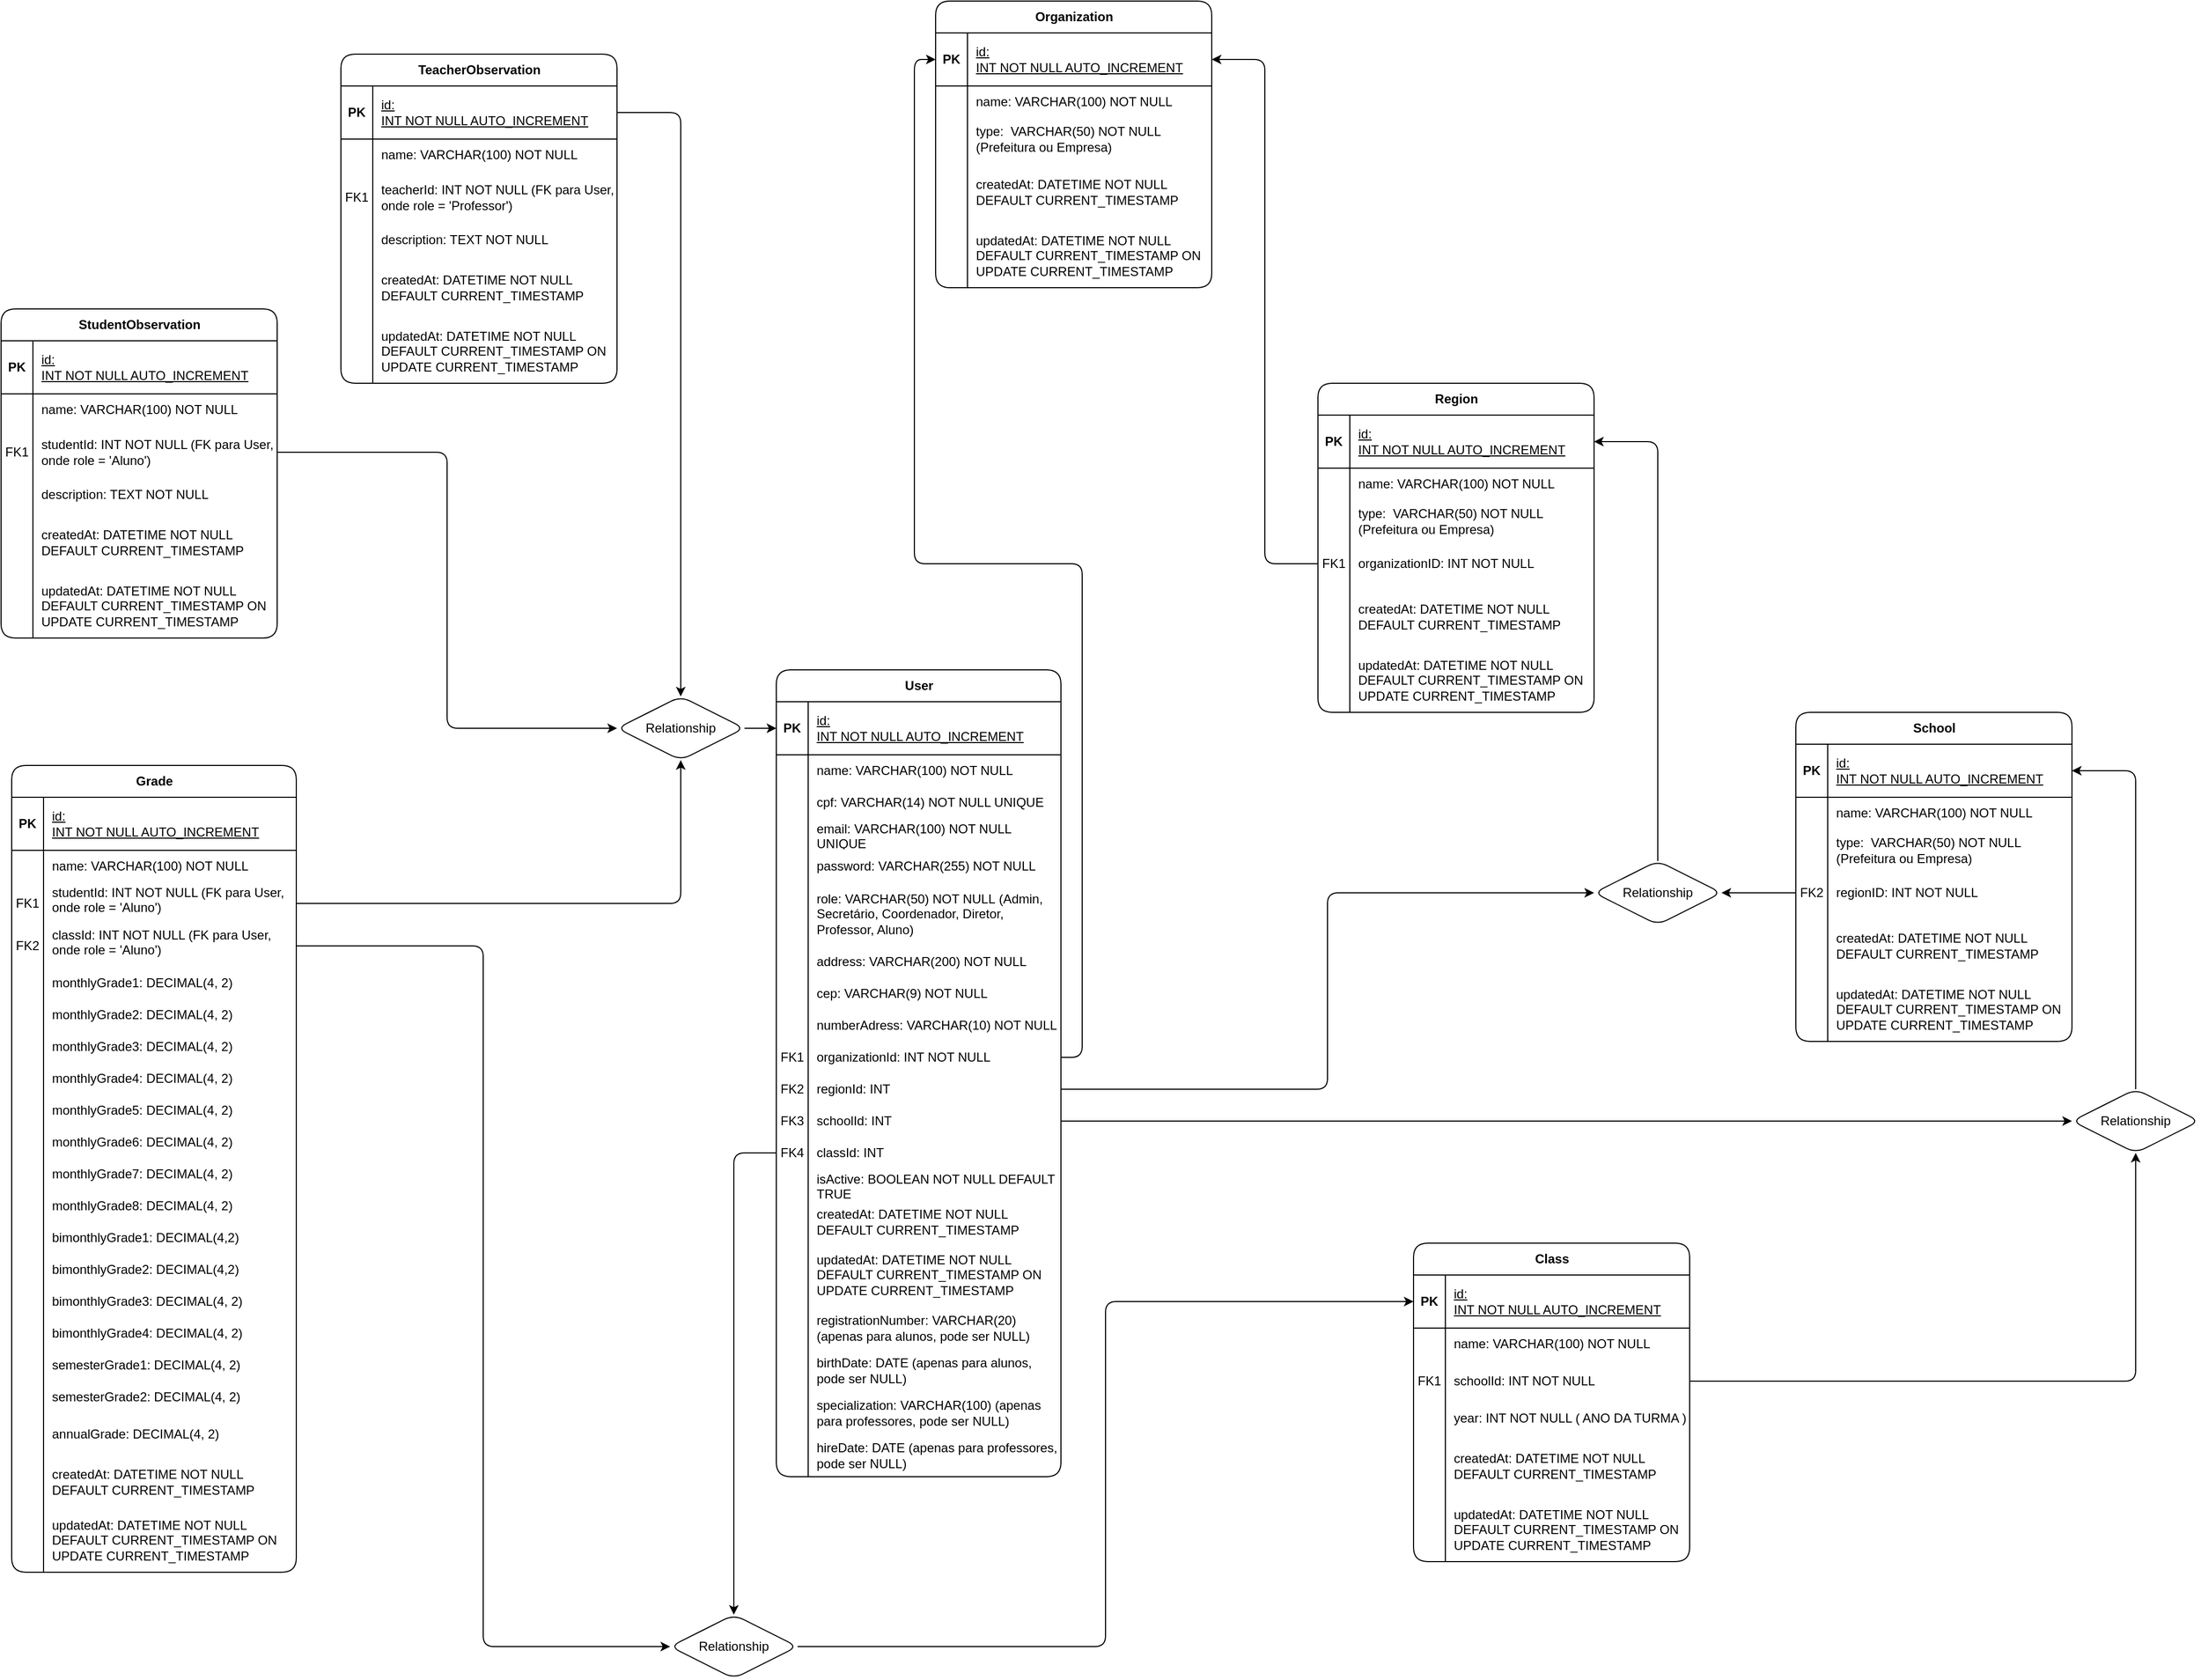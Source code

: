 <mxfile version="26.1.0">
  <diagram id="R2lEEEUBdFMjLlhIrx00" name="Page-1">
    <mxGraphModel dx="4568" dy="2576" grid="1" gridSize="10" guides="1" tooltips="1" connect="1" arrows="1" fold="1" page="1" pageScale="1" pageWidth="850" pageHeight="1100" math="0" shadow="0" adaptiveColors="auto" extFonts="Permanent Marker^https://fonts.googleapis.com/css?family=Permanent+Marker">
      <root>
        <mxCell id="0" />
        <mxCell id="1" parent="0" />
        <mxCell id="kuIP5OyWFCbQ5StuhMh1-1" value="Organization" style="shape=table;startSize=30;container=1;collapsible=1;childLayout=tableLayout;fixedRows=1;rowLines=0;fontStyle=1;align=center;resizeLast=1;html=1;labelBackgroundColor=none;rounded=1;" vertex="1" parent="1">
          <mxGeometry x="-620" y="-860" width="260" height="270" as="geometry" />
        </mxCell>
        <mxCell id="kuIP5OyWFCbQ5StuhMh1-2" value="" style="shape=tableRow;horizontal=0;startSize=0;swimlaneHead=0;swimlaneBody=0;fillColor=none;collapsible=0;dropTarget=0;points=[[0,0.5],[1,0.5]];portConstraint=eastwest;top=0;left=0;right=0;bottom=1;labelBackgroundColor=none;rounded=1;" vertex="1" parent="kuIP5OyWFCbQ5StuhMh1-1">
          <mxGeometry y="30" width="260" height="50" as="geometry" />
        </mxCell>
        <mxCell id="kuIP5OyWFCbQ5StuhMh1-3" value="PK" style="shape=partialRectangle;connectable=0;fillColor=none;top=0;left=0;bottom=0;right=0;fontStyle=1;overflow=hidden;whiteSpace=wrap;html=1;labelBackgroundColor=none;rounded=1;" vertex="1" parent="kuIP5OyWFCbQ5StuhMh1-2">
          <mxGeometry width="30" height="50" as="geometry">
            <mxRectangle width="30" height="50" as="alternateBounds" />
          </mxGeometry>
        </mxCell>
        <mxCell id="kuIP5OyWFCbQ5StuhMh1-4" value="&lt;span style=&quot;font-weight: normal;&quot;&gt;id:&lt;/span&gt;&lt;div&gt;&lt;span style=&quot;font-weight: normal;&quot;&gt;INT NOT NULL AUTO_INCREMENT&lt;/span&gt;&lt;/div&gt;" style="shape=partialRectangle;connectable=0;fillColor=none;top=0;left=0;bottom=0;right=0;align=left;spacingLeft=6;fontStyle=5;overflow=hidden;whiteSpace=wrap;html=1;labelBackgroundColor=none;rounded=1;" vertex="1" parent="kuIP5OyWFCbQ5StuhMh1-2">
          <mxGeometry x="30" width="230" height="50" as="geometry">
            <mxRectangle width="230" height="50" as="alternateBounds" />
          </mxGeometry>
        </mxCell>
        <mxCell id="kuIP5OyWFCbQ5StuhMh1-5" value="" style="shape=tableRow;horizontal=0;startSize=0;swimlaneHead=0;swimlaneBody=0;fillColor=none;collapsible=0;dropTarget=0;points=[[0,0.5],[1,0.5]];portConstraint=eastwest;top=0;left=0;right=0;bottom=0;labelBackgroundColor=none;rounded=1;" vertex="1" parent="kuIP5OyWFCbQ5StuhMh1-1">
          <mxGeometry y="80" width="260" height="30" as="geometry" />
        </mxCell>
        <mxCell id="kuIP5OyWFCbQ5StuhMh1-6" value="" style="shape=partialRectangle;connectable=0;fillColor=none;top=0;left=0;bottom=0;right=0;editable=1;overflow=hidden;whiteSpace=wrap;html=1;labelBackgroundColor=none;rounded=1;" vertex="1" parent="kuIP5OyWFCbQ5StuhMh1-5">
          <mxGeometry width="30" height="30" as="geometry">
            <mxRectangle width="30" height="30" as="alternateBounds" />
          </mxGeometry>
        </mxCell>
        <mxCell id="kuIP5OyWFCbQ5StuhMh1-7" value="name:&amp;nbsp;VARCHAR(100) NOT NULL" style="shape=partialRectangle;connectable=0;fillColor=none;top=0;left=0;bottom=0;right=0;align=left;spacingLeft=6;overflow=hidden;whiteSpace=wrap;html=1;labelBackgroundColor=none;rounded=1;" vertex="1" parent="kuIP5OyWFCbQ5StuhMh1-5">
          <mxGeometry x="30" width="230" height="30" as="geometry">
            <mxRectangle width="230" height="30" as="alternateBounds" />
          </mxGeometry>
        </mxCell>
        <mxCell id="kuIP5OyWFCbQ5StuhMh1-8" value="" style="shape=tableRow;horizontal=0;startSize=0;swimlaneHead=0;swimlaneBody=0;fillColor=none;collapsible=0;dropTarget=0;points=[[0,0.5],[1,0.5]];portConstraint=eastwest;top=0;left=0;right=0;bottom=0;labelBackgroundColor=none;rounded=1;" vertex="1" parent="kuIP5OyWFCbQ5StuhMh1-1">
          <mxGeometry y="110" width="260" height="40" as="geometry" />
        </mxCell>
        <mxCell id="kuIP5OyWFCbQ5StuhMh1-9" value="" style="shape=partialRectangle;connectable=0;fillColor=none;top=0;left=0;bottom=0;right=0;editable=1;overflow=hidden;whiteSpace=wrap;html=1;labelBackgroundColor=none;rounded=1;" vertex="1" parent="kuIP5OyWFCbQ5StuhMh1-8">
          <mxGeometry width="30" height="40" as="geometry">
            <mxRectangle width="30" height="40" as="alternateBounds" />
          </mxGeometry>
        </mxCell>
        <mxCell id="kuIP5OyWFCbQ5StuhMh1-10" value="type:&amp;nbsp;&amp;nbsp;VARCHAR(50) NOT NULL (Prefeitura ou Empresa)" style="shape=partialRectangle;connectable=0;fillColor=none;top=0;left=0;bottom=0;right=0;align=left;spacingLeft=6;overflow=hidden;whiteSpace=wrap;html=1;labelBackgroundColor=none;rounded=1;" vertex="1" parent="kuIP5OyWFCbQ5StuhMh1-8">
          <mxGeometry x="30" width="230" height="40" as="geometry">
            <mxRectangle width="230" height="40" as="alternateBounds" />
          </mxGeometry>
        </mxCell>
        <mxCell id="kuIP5OyWFCbQ5StuhMh1-30" value="" style="shape=tableRow;horizontal=0;startSize=0;swimlaneHead=0;swimlaneBody=0;fillColor=none;collapsible=0;dropTarget=0;points=[[0,0.5],[1,0.5]];portConstraint=eastwest;top=0;left=0;right=0;bottom=0;labelBackgroundColor=none;rounded=1;" vertex="1" parent="kuIP5OyWFCbQ5StuhMh1-1">
          <mxGeometry y="150" width="260" height="60" as="geometry" />
        </mxCell>
        <mxCell id="kuIP5OyWFCbQ5StuhMh1-31" value="" style="shape=partialRectangle;connectable=0;fillColor=none;top=0;left=0;bottom=0;right=0;editable=1;overflow=hidden;whiteSpace=wrap;html=1;labelBackgroundColor=none;rounded=1;" vertex="1" parent="kuIP5OyWFCbQ5StuhMh1-30">
          <mxGeometry width="30" height="60" as="geometry">
            <mxRectangle width="30" height="60" as="alternateBounds" />
          </mxGeometry>
        </mxCell>
        <mxCell id="kuIP5OyWFCbQ5StuhMh1-32" value="createdAt: DATETIME NOT NULL DEFAULT CURRENT_TIMESTAMP" style="shape=partialRectangle;connectable=0;fillColor=none;top=0;left=0;bottom=0;right=0;align=left;spacingLeft=6;overflow=hidden;whiteSpace=wrap;html=1;labelBackgroundColor=none;rounded=1;" vertex="1" parent="kuIP5OyWFCbQ5StuhMh1-30">
          <mxGeometry x="30" width="230" height="60" as="geometry">
            <mxRectangle width="230" height="60" as="alternateBounds" />
          </mxGeometry>
        </mxCell>
        <mxCell id="kuIP5OyWFCbQ5StuhMh1-33" value="" style="shape=tableRow;horizontal=0;startSize=0;swimlaneHead=0;swimlaneBody=0;fillColor=none;collapsible=0;dropTarget=0;points=[[0,0.5],[1,0.5]];portConstraint=eastwest;top=0;left=0;right=0;bottom=0;labelBackgroundColor=none;rounded=1;" vertex="1" parent="kuIP5OyWFCbQ5StuhMh1-1">
          <mxGeometry y="210" width="260" height="60" as="geometry" />
        </mxCell>
        <mxCell id="kuIP5OyWFCbQ5StuhMh1-34" value="" style="shape=partialRectangle;connectable=0;fillColor=none;top=0;left=0;bottom=0;right=0;editable=1;overflow=hidden;whiteSpace=wrap;html=1;labelBackgroundColor=none;rounded=1;" vertex="1" parent="kuIP5OyWFCbQ5StuhMh1-33">
          <mxGeometry width="30" height="60" as="geometry">
            <mxRectangle width="30" height="60" as="alternateBounds" />
          </mxGeometry>
        </mxCell>
        <mxCell id="kuIP5OyWFCbQ5StuhMh1-35" value="updatedAt:&amp;nbsp;DATETIME NOT NULL DEFAULT CURRENT_TIMESTAMP ON UPDATE CURRENT_TIMESTAMP" style="shape=partialRectangle;connectable=0;fillColor=none;top=0;left=0;bottom=0;right=0;align=left;spacingLeft=6;overflow=hidden;whiteSpace=wrap;html=1;labelBackgroundColor=none;rounded=1;" vertex="1" parent="kuIP5OyWFCbQ5StuhMh1-33">
          <mxGeometry x="30" width="230" height="60" as="geometry">
            <mxRectangle width="230" height="60" as="alternateBounds" />
          </mxGeometry>
        </mxCell>
        <mxCell id="kuIP5OyWFCbQ5StuhMh1-36" value="User" style="shape=table;startSize=30;container=1;collapsible=1;childLayout=tableLayout;fixedRows=1;rowLines=0;fontStyle=1;align=center;resizeLast=1;html=1;labelBackgroundColor=none;rounded=1;" vertex="1" parent="1">
          <mxGeometry x="-770" y="-230" width="268" height="760" as="geometry" />
        </mxCell>
        <mxCell id="kuIP5OyWFCbQ5StuhMh1-37" value="" style="shape=tableRow;horizontal=0;startSize=0;swimlaneHead=0;swimlaneBody=0;fillColor=none;collapsible=0;dropTarget=0;points=[[0,0.5],[1,0.5]];portConstraint=eastwest;top=0;left=0;right=0;bottom=1;labelBackgroundColor=none;rounded=1;" vertex="1" parent="kuIP5OyWFCbQ5StuhMh1-36">
          <mxGeometry y="30" width="268" height="50" as="geometry" />
        </mxCell>
        <mxCell id="kuIP5OyWFCbQ5StuhMh1-38" value="PK" style="shape=partialRectangle;connectable=0;fillColor=none;top=0;left=0;bottom=0;right=0;fontStyle=1;overflow=hidden;whiteSpace=wrap;html=1;labelBackgroundColor=none;rounded=1;" vertex="1" parent="kuIP5OyWFCbQ5StuhMh1-37">
          <mxGeometry width="30" height="50" as="geometry">
            <mxRectangle width="30" height="50" as="alternateBounds" />
          </mxGeometry>
        </mxCell>
        <mxCell id="kuIP5OyWFCbQ5StuhMh1-39" value="&lt;span style=&quot;font-weight: normal;&quot;&gt;id:&lt;/span&gt;&lt;div&gt;&lt;span style=&quot;font-weight: normal;&quot;&gt;INT NOT NULL AUTO_INCREMENT&lt;/span&gt;&lt;/div&gt;" style="shape=partialRectangle;connectable=0;fillColor=none;top=0;left=0;bottom=0;right=0;align=left;spacingLeft=6;fontStyle=5;overflow=hidden;whiteSpace=wrap;html=1;labelBackgroundColor=none;rounded=1;" vertex="1" parent="kuIP5OyWFCbQ5StuhMh1-37">
          <mxGeometry x="30" width="238" height="50" as="geometry">
            <mxRectangle width="238" height="50" as="alternateBounds" />
          </mxGeometry>
        </mxCell>
        <mxCell id="kuIP5OyWFCbQ5StuhMh1-40" value="" style="shape=tableRow;horizontal=0;startSize=0;swimlaneHead=0;swimlaneBody=0;fillColor=none;collapsible=0;dropTarget=0;points=[[0,0.5],[1,0.5]];portConstraint=eastwest;top=0;left=0;right=0;bottom=0;labelBackgroundColor=none;rounded=1;" vertex="1" parent="kuIP5OyWFCbQ5StuhMh1-36">
          <mxGeometry y="80" width="268" height="30" as="geometry" />
        </mxCell>
        <mxCell id="kuIP5OyWFCbQ5StuhMh1-41" value="" style="shape=partialRectangle;connectable=0;fillColor=none;top=0;left=0;bottom=0;right=0;editable=1;overflow=hidden;whiteSpace=wrap;html=1;labelBackgroundColor=none;rounded=1;" vertex="1" parent="kuIP5OyWFCbQ5StuhMh1-40">
          <mxGeometry width="30" height="30" as="geometry">
            <mxRectangle width="30" height="30" as="alternateBounds" />
          </mxGeometry>
        </mxCell>
        <mxCell id="kuIP5OyWFCbQ5StuhMh1-42" value="name: VARCHAR(100) NOT NULL" style="shape=partialRectangle;connectable=0;fillColor=none;top=0;left=0;bottom=0;right=0;align=left;spacingLeft=6;overflow=hidden;whiteSpace=wrap;html=1;labelBackgroundColor=none;rounded=1;" vertex="1" parent="kuIP5OyWFCbQ5StuhMh1-40">
          <mxGeometry x="30" width="238" height="30" as="geometry">
            <mxRectangle width="238" height="30" as="alternateBounds" />
          </mxGeometry>
        </mxCell>
        <mxCell id="kuIP5OyWFCbQ5StuhMh1-43" value="" style="shape=tableRow;horizontal=0;startSize=0;swimlaneHead=0;swimlaneBody=0;fillColor=none;collapsible=0;dropTarget=0;points=[[0,0.5],[1,0.5]];portConstraint=eastwest;top=0;left=0;right=0;bottom=0;labelBackgroundColor=none;rounded=1;" vertex="1" parent="kuIP5OyWFCbQ5StuhMh1-36">
          <mxGeometry y="110" width="268" height="30" as="geometry" />
        </mxCell>
        <mxCell id="kuIP5OyWFCbQ5StuhMh1-44" value="" style="shape=partialRectangle;connectable=0;fillColor=none;top=0;left=0;bottom=0;right=0;editable=1;overflow=hidden;whiteSpace=wrap;html=1;labelBackgroundColor=none;rounded=1;" vertex="1" parent="kuIP5OyWFCbQ5StuhMh1-43">
          <mxGeometry width="30" height="30" as="geometry">
            <mxRectangle width="30" height="30" as="alternateBounds" />
          </mxGeometry>
        </mxCell>
        <mxCell id="kuIP5OyWFCbQ5StuhMh1-45" value="cpf: VARCHAR(14) NOT NULL UNIQUE" style="shape=partialRectangle;connectable=0;fillColor=none;top=0;left=0;bottom=0;right=0;align=left;spacingLeft=6;overflow=hidden;whiteSpace=wrap;html=1;labelBackgroundColor=none;rounded=1;" vertex="1" parent="kuIP5OyWFCbQ5StuhMh1-43">
          <mxGeometry x="30" width="238" height="30" as="geometry">
            <mxRectangle width="238" height="30" as="alternateBounds" />
          </mxGeometry>
        </mxCell>
        <mxCell id="kuIP5OyWFCbQ5StuhMh1-68" value="" style="shape=tableRow;horizontal=0;startSize=0;swimlaneHead=0;swimlaneBody=0;fillColor=none;collapsible=0;dropTarget=0;points=[[0,0.5],[1,0.5]];portConstraint=eastwest;top=0;left=0;right=0;bottom=0;labelBackgroundColor=none;rounded=1;" vertex="1" parent="kuIP5OyWFCbQ5StuhMh1-36">
          <mxGeometry y="140" width="268" height="30" as="geometry" />
        </mxCell>
        <mxCell id="kuIP5OyWFCbQ5StuhMh1-69" value="" style="shape=partialRectangle;connectable=0;fillColor=none;top=0;left=0;bottom=0;right=0;editable=1;overflow=hidden;whiteSpace=wrap;html=1;labelBackgroundColor=none;rounded=1;" vertex="1" parent="kuIP5OyWFCbQ5StuhMh1-68">
          <mxGeometry width="30" height="30" as="geometry">
            <mxRectangle width="30" height="30" as="alternateBounds" />
          </mxGeometry>
        </mxCell>
        <mxCell id="kuIP5OyWFCbQ5StuhMh1-70" value="email:&amp;nbsp;VARCHAR(100) NOT NULL UNIQUE" style="shape=partialRectangle;connectable=0;fillColor=none;top=0;left=0;bottom=0;right=0;align=left;spacingLeft=6;overflow=hidden;whiteSpace=wrap;html=1;labelBackgroundColor=none;rounded=1;" vertex="1" parent="kuIP5OyWFCbQ5StuhMh1-68">
          <mxGeometry x="30" width="238" height="30" as="geometry">
            <mxRectangle width="238" height="30" as="alternateBounds" />
          </mxGeometry>
        </mxCell>
        <mxCell id="kuIP5OyWFCbQ5StuhMh1-71" value="" style="shape=tableRow;horizontal=0;startSize=0;swimlaneHead=0;swimlaneBody=0;fillColor=none;collapsible=0;dropTarget=0;points=[[0,0.5],[1,0.5]];portConstraint=eastwest;top=0;left=0;right=0;bottom=0;labelBackgroundColor=none;rounded=1;" vertex="1" parent="kuIP5OyWFCbQ5StuhMh1-36">
          <mxGeometry y="170" width="268" height="30" as="geometry" />
        </mxCell>
        <mxCell id="kuIP5OyWFCbQ5StuhMh1-72" value="" style="shape=partialRectangle;connectable=0;fillColor=none;top=0;left=0;bottom=0;right=0;editable=1;overflow=hidden;whiteSpace=wrap;html=1;labelBackgroundColor=none;rounded=1;" vertex="1" parent="kuIP5OyWFCbQ5StuhMh1-71">
          <mxGeometry width="30" height="30" as="geometry">
            <mxRectangle width="30" height="30" as="alternateBounds" />
          </mxGeometry>
        </mxCell>
        <mxCell id="kuIP5OyWFCbQ5StuhMh1-73" value="password:&amp;nbsp;VARCHAR(255) NOT NULL" style="shape=partialRectangle;connectable=0;fillColor=none;top=0;left=0;bottom=0;right=0;align=left;spacingLeft=6;overflow=hidden;whiteSpace=wrap;html=1;labelBackgroundColor=none;rounded=1;" vertex="1" parent="kuIP5OyWFCbQ5StuhMh1-71">
          <mxGeometry x="30" width="238" height="30" as="geometry">
            <mxRectangle width="238" height="30" as="alternateBounds" />
          </mxGeometry>
        </mxCell>
        <mxCell id="kuIP5OyWFCbQ5StuhMh1-96" value="" style="shape=tableRow;horizontal=0;startSize=0;swimlaneHead=0;swimlaneBody=0;fillColor=none;collapsible=0;dropTarget=0;points=[[0,0.5],[1,0.5]];portConstraint=eastwest;top=0;left=0;right=0;bottom=0;labelBackgroundColor=none;rounded=1;" vertex="1" parent="kuIP5OyWFCbQ5StuhMh1-36">
          <mxGeometry y="200" width="268" height="60" as="geometry" />
        </mxCell>
        <mxCell id="kuIP5OyWFCbQ5StuhMh1-97" value="" style="shape=partialRectangle;connectable=0;fillColor=none;top=0;left=0;bottom=0;right=0;editable=1;overflow=hidden;whiteSpace=wrap;html=1;labelBackgroundColor=none;rounded=1;" vertex="1" parent="kuIP5OyWFCbQ5StuhMh1-96">
          <mxGeometry width="30" height="60" as="geometry">
            <mxRectangle width="30" height="60" as="alternateBounds" />
          </mxGeometry>
        </mxCell>
        <mxCell id="kuIP5OyWFCbQ5StuhMh1-98" value="role:&amp;nbsp;VARCHAR(50) NOT NULL&amp;nbsp;(Admin, Secretário, Coordenador, Diretor, Professor, Aluno)" style="shape=partialRectangle;connectable=0;fillColor=none;top=0;left=0;bottom=0;right=0;align=left;spacingLeft=6;overflow=hidden;whiteSpace=wrap;html=1;labelBackgroundColor=none;rounded=1;" vertex="1" parent="kuIP5OyWFCbQ5StuhMh1-96">
          <mxGeometry x="30" width="238" height="60" as="geometry">
            <mxRectangle width="238" height="60" as="alternateBounds" />
          </mxGeometry>
        </mxCell>
        <mxCell id="kuIP5OyWFCbQ5StuhMh1-99" value="" style="shape=tableRow;horizontal=0;startSize=0;swimlaneHead=0;swimlaneBody=0;fillColor=none;collapsible=0;dropTarget=0;points=[[0,0.5],[1,0.5]];portConstraint=eastwest;top=0;left=0;right=0;bottom=0;labelBackgroundColor=none;rounded=1;" vertex="1" parent="kuIP5OyWFCbQ5StuhMh1-36">
          <mxGeometry y="260" width="268" height="30" as="geometry" />
        </mxCell>
        <mxCell id="kuIP5OyWFCbQ5StuhMh1-100" value="" style="shape=partialRectangle;connectable=0;fillColor=none;top=0;left=0;bottom=0;right=0;editable=1;overflow=hidden;whiteSpace=wrap;html=1;labelBackgroundColor=none;rounded=1;" vertex="1" parent="kuIP5OyWFCbQ5StuhMh1-99">
          <mxGeometry width="30" height="30" as="geometry">
            <mxRectangle width="30" height="30" as="alternateBounds" />
          </mxGeometry>
        </mxCell>
        <mxCell id="kuIP5OyWFCbQ5StuhMh1-101" value="address:&amp;nbsp;VARCHAR(200) NOT NULL" style="shape=partialRectangle;connectable=0;fillColor=none;top=0;left=0;bottom=0;right=0;align=left;spacingLeft=6;overflow=hidden;whiteSpace=wrap;html=1;labelBackgroundColor=none;rounded=1;" vertex="1" parent="kuIP5OyWFCbQ5StuhMh1-99">
          <mxGeometry x="30" width="238" height="30" as="geometry">
            <mxRectangle width="238" height="30" as="alternateBounds" />
          </mxGeometry>
        </mxCell>
        <mxCell id="kuIP5OyWFCbQ5StuhMh1-102" value="" style="shape=tableRow;horizontal=0;startSize=0;swimlaneHead=0;swimlaneBody=0;fillColor=none;collapsible=0;dropTarget=0;points=[[0,0.5],[1,0.5]];portConstraint=eastwest;top=0;left=0;right=0;bottom=0;labelBackgroundColor=none;rounded=1;" vertex="1" parent="kuIP5OyWFCbQ5StuhMh1-36">
          <mxGeometry y="290" width="268" height="30" as="geometry" />
        </mxCell>
        <mxCell id="kuIP5OyWFCbQ5StuhMh1-103" value="" style="shape=partialRectangle;connectable=0;fillColor=none;top=0;left=0;bottom=0;right=0;editable=1;overflow=hidden;whiteSpace=wrap;html=1;labelBackgroundColor=none;rounded=1;" vertex="1" parent="kuIP5OyWFCbQ5StuhMh1-102">
          <mxGeometry width="30" height="30" as="geometry">
            <mxRectangle width="30" height="30" as="alternateBounds" />
          </mxGeometry>
        </mxCell>
        <mxCell id="kuIP5OyWFCbQ5StuhMh1-104" value="cep:&amp;nbsp;VARCHAR(9) NOT NULL" style="shape=partialRectangle;connectable=0;fillColor=none;top=0;left=0;bottom=0;right=0;align=left;spacingLeft=6;overflow=hidden;whiteSpace=wrap;html=1;labelBackgroundColor=none;rounded=1;" vertex="1" parent="kuIP5OyWFCbQ5StuhMh1-102">
          <mxGeometry x="30" width="238" height="30" as="geometry">
            <mxRectangle width="238" height="30" as="alternateBounds" />
          </mxGeometry>
        </mxCell>
        <mxCell id="kuIP5OyWFCbQ5StuhMh1-105" value="" style="shape=tableRow;horizontal=0;startSize=0;swimlaneHead=0;swimlaneBody=0;fillColor=none;collapsible=0;dropTarget=0;points=[[0,0.5],[1,0.5]];portConstraint=eastwest;top=0;left=0;right=0;bottom=0;labelBackgroundColor=none;rounded=1;" vertex="1" parent="kuIP5OyWFCbQ5StuhMh1-36">
          <mxGeometry y="320" width="268" height="30" as="geometry" />
        </mxCell>
        <mxCell id="kuIP5OyWFCbQ5StuhMh1-106" value="" style="shape=partialRectangle;connectable=0;fillColor=none;top=0;left=0;bottom=0;right=0;editable=1;overflow=hidden;whiteSpace=wrap;html=1;labelBackgroundColor=none;rounded=1;" vertex="1" parent="kuIP5OyWFCbQ5StuhMh1-105">
          <mxGeometry width="30" height="30" as="geometry">
            <mxRectangle width="30" height="30" as="alternateBounds" />
          </mxGeometry>
        </mxCell>
        <mxCell id="kuIP5OyWFCbQ5StuhMh1-107" value="numberAdress: VARCHAR(10) NOT NULL" style="shape=partialRectangle;connectable=0;fillColor=none;top=0;left=0;bottom=0;right=0;align=left;spacingLeft=6;overflow=hidden;whiteSpace=wrap;html=1;labelBackgroundColor=none;rounded=1;" vertex="1" parent="kuIP5OyWFCbQ5StuhMh1-105">
          <mxGeometry x="30" width="238" height="30" as="geometry">
            <mxRectangle width="238" height="30" as="alternateBounds" />
          </mxGeometry>
        </mxCell>
        <mxCell id="kuIP5OyWFCbQ5StuhMh1-108" value="" style="shape=tableRow;horizontal=0;startSize=0;swimlaneHead=0;swimlaneBody=0;fillColor=none;collapsible=0;dropTarget=0;points=[[0,0.5],[1,0.5]];portConstraint=eastwest;top=0;left=0;right=0;bottom=0;labelBackgroundColor=none;rounded=1;" vertex="1" parent="kuIP5OyWFCbQ5StuhMh1-36">
          <mxGeometry y="350" width="268" height="30" as="geometry" />
        </mxCell>
        <mxCell id="kuIP5OyWFCbQ5StuhMh1-109" value="FK1" style="shape=partialRectangle;connectable=0;fillColor=none;top=0;left=0;bottom=0;right=0;editable=1;overflow=hidden;whiteSpace=wrap;html=1;labelBackgroundColor=none;rounded=1;" vertex="1" parent="kuIP5OyWFCbQ5StuhMh1-108">
          <mxGeometry width="30" height="30" as="geometry">
            <mxRectangle width="30" height="30" as="alternateBounds" />
          </mxGeometry>
        </mxCell>
        <mxCell id="kuIP5OyWFCbQ5StuhMh1-110" value="organizationId:&amp;nbsp;INT NOT NULL" style="shape=partialRectangle;connectable=0;fillColor=none;top=0;left=0;bottom=0;right=0;align=left;spacingLeft=6;overflow=hidden;whiteSpace=wrap;html=1;labelBackgroundColor=none;rounded=1;" vertex="1" parent="kuIP5OyWFCbQ5StuhMh1-108">
          <mxGeometry x="30" width="238" height="30" as="geometry">
            <mxRectangle width="238" height="30" as="alternateBounds" />
          </mxGeometry>
        </mxCell>
        <mxCell id="kuIP5OyWFCbQ5StuhMh1-111" value="" style="shape=tableRow;horizontal=0;startSize=0;swimlaneHead=0;swimlaneBody=0;fillColor=none;collapsible=0;dropTarget=0;points=[[0,0.5],[1,0.5]];portConstraint=eastwest;top=0;left=0;right=0;bottom=0;labelBackgroundColor=none;rounded=1;" vertex="1" parent="kuIP5OyWFCbQ5StuhMh1-36">
          <mxGeometry y="380" width="268" height="30" as="geometry" />
        </mxCell>
        <mxCell id="kuIP5OyWFCbQ5StuhMh1-112" value="FK2" style="shape=partialRectangle;connectable=0;fillColor=none;top=0;left=0;bottom=0;right=0;editable=1;overflow=hidden;whiteSpace=wrap;html=1;labelBackgroundColor=none;rounded=1;" vertex="1" parent="kuIP5OyWFCbQ5StuhMh1-111">
          <mxGeometry width="30" height="30" as="geometry">
            <mxRectangle width="30" height="30" as="alternateBounds" />
          </mxGeometry>
        </mxCell>
        <mxCell id="kuIP5OyWFCbQ5StuhMh1-113" value="regionId: INT" style="shape=partialRectangle;connectable=0;fillColor=none;top=0;left=0;bottom=0;right=0;align=left;spacingLeft=6;overflow=hidden;whiteSpace=wrap;html=1;labelBackgroundColor=none;rounded=1;" vertex="1" parent="kuIP5OyWFCbQ5StuhMh1-111">
          <mxGeometry x="30" width="238" height="30" as="geometry">
            <mxRectangle width="238" height="30" as="alternateBounds" />
          </mxGeometry>
        </mxCell>
        <mxCell id="kuIP5OyWFCbQ5StuhMh1-153" value="" style="shape=tableRow;horizontal=0;startSize=0;swimlaneHead=0;swimlaneBody=0;fillColor=none;collapsible=0;dropTarget=0;points=[[0,0.5],[1,0.5]];portConstraint=eastwest;top=0;left=0;right=0;bottom=0;labelBackgroundColor=none;rounded=1;" vertex="1" parent="kuIP5OyWFCbQ5StuhMh1-36">
          <mxGeometry y="410" width="268" height="30" as="geometry" />
        </mxCell>
        <mxCell id="kuIP5OyWFCbQ5StuhMh1-154" value="FK3" style="shape=partialRectangle;connectable=0;fillColor=none;top=0;left=0;bottom=0;right=0;editable=1;overflow=hidden;whiteSpace=wrap;html=1;labelBackgroundColor=none;rounded=1;" vertex="1" parent="kuIP5OyWFCbQ5StuhMh1-153">
          <mxGeometry width="30" height="30" as="geometry">
            <mxRectangle width="30" height="30" as="alternateBounds" />
          </mxGeometry>
        </mxCell>
        <mxCell id="kuIP5OyWFCbQ5StuhMh1-155" value="schoolId:&amp;nbsp;INT" style="shape=partialRectangle;connectable=0;fillColor=none;top=0;left=0;bottom=0;right=0;align=left;spacingLeft=6;overflow=hidden;whiteSpace=wrap;html=1;labelBackgroundColor=none;rounded=1;" vertex="1" parent="kuIP5OyWFCbQ5StuhMh1-153">
          <mxGeometry x="30" width="238" height="30" as="geometry">
            <mxRectangle width="238" height="30" as="alternateBounds" />
          </mxGeometry>
        </mxCell>
        <mxCell id="kuIP5OyWFCbQ5StuhMh1-156" value="" style="shape=tableRow;horizontal=0;startSize=0;swimlaneHead=0;swimlaneBody=0;fillColor=none;collapsible=0;dropTarget=0;points=[[0,0.5],[1,0.5]];portConstraint=eastwest;top=0;left=0;right=0;bottom=0;labelBackgroundColor=none;rounded=1;" vertex="1" parent="kuIP5OyWFCbQ5StuhMh1-36">
          <mxGeometry y="440" width="268" height="30" as="geometry" />
        </mxCell>
        <mxCell id="kuIP5OyWFCbQ5StuhMh1-157" value="FK4" style="shape=partialRectangle;connectable=0;fillColor=none;top=0;left=0;bottom=0;right=0;editable=1;overflow=hidden;whiteSpace=wrap;html=1;labelBackgroundColor=none;rounded=1;" vertex="1" parent="kuIP5OyWFCbQ5StuhMh1-156">
          <mxGeometry width="30" height="30" as="geometry">
            <mxRectangle width="30" height="30" as="alternateBounds" />
          </mxGeometry>
        </mxCell>
        <mxCell id="kuIP5OyWFCbQ5StuhMh1-158" value="classId: INT" style="shape=partialRectangle;connectable=0;fillColor=none;top=0;left=0;bottom=0;right=0;align=left;spacingLeft=6;overflow=hidden;whiteSpace=wrap;html=1;labelBackgroundColor=none;rounded=1;" vertex="1" parent="kuIP5OyWFCbQ5StuhMh1-156">
          <mxGeometry x="30" width="238" height="30" as="geometry">
            <mxRectangle width="238" height="30" as="alternateBounds" />
          </mxGeometry>
        </mxCell>
        <mxCell id="kuIP5OyWFCbQ5StuhMh1-159" value="" style="shape=tableRow;horizontal=0;startSize=0;swimlaneHead=0;swimlaneBody=0;fillColor=none;collapsible=0;dropTarget=0;points=[[0,0.5],[1,0.5]];portConstraint=eastwest;top=0;left=0;right=0;bottom=0;labelBackgroundColor=none;rounded=1;" vertex="1" parent="kuIP5OyWFCbQ5StuhMh1-36">
          <mxGeometry y="470" width="268" height="30" as="geometry" />
        </mxCell>
        <mxCell id="kuIP5OyWFCbQ5StuhMh1-160" value="" style="shape=partialRectangle;connectable=0;fillColor=none;top=0;left=0;bottom=0;right=0;editable=1;overflow=hidden;whiteSpace=wrap;html=1;labelBackgroundColor=none;rounded=1;" vertex="1" parent="kuIP5OyWFCbQ5StuhMh1-159">
          <mxGeometry width="30" height="30" as="geometry">
            <mxRectangle width="30" height="30" as="alternateBounds" />
          </mxGeometry>
        </mxCell>
        <mxCell id="kuIP5OyWFCbQ5StuhMh1-161" value="isActive:&amp;nbsp;BOOLEAN NOT NULL DEFAULT TRUE" style="shape=partialRectangle;connectable=0;fillColor=none;top=0;left=0;bottom=0;right=0;align=left;spacingLeft=6;overflow=hidden;whiteSpace=wrap;html=1;labelBackgroundColor=none;rounded=1;" vertex="1" parent="kuIP5OyWFCbQ5StuhMh1-159">
          <mxGeometry x="30" width="238" height="30" as="geometry">
            <mxRectangle width="238" height="30" as="alternateBounds" />
          </mxGeometry>
        </mxCell>
        <mxCell id="kuIP5OyWFCbQ5StuhMh1-162" value="" style="shape=tableRow;horizontal=0;startSize=0;swimlaneHead=0;swimlaneBody=0;fillColor=none;collapsible=0;dropTarget=0;points=[[0,0.5],[1,0.5]];portConstraint=eastwest;top=0;left=0;right=0;bottom=0;labelBackgroundColor=none;rounded=1;" vertex="1" parent="kuIP5OyWFCbQ5StuhMh1-36">
          <mxGeometry y="500" width="268" height="40" as="geometry" />
        </mxCell>
        <mxCell id="kuIP5OyWFCbQ5StuhMh1-163" value="" style="shape=partialRectangle;connectable=0;fillColor=none;top=0;left=0;bottom=0;right=0;editable=1;overflow=hidden;whiteSpace=wrap;html=1;labelBackgroundColor=none;rounded=1;" vertex="1" parent="kuIP5OyWFCbQ5StuhMh1-162">
          <mxGeometry width="30" height="40" as="geometry">
            <mxRectangle width="30" height="40" as="alternateBounds" />
          </mxGeometry>
        </mxCell>
        <mxCell id="kuIP5OyWFCbQ5StuhMh1-164" value="createdAt: DATETIME NOT NULL DEFAULT CURRENT_TIMESTAMP" style="shape=partialRectangle;connectable=0;fillColor=none;top=0;left=0;bottom=0;right=0;align=left;spacingLeft=6;overflow=hidden;whiteSpace=wrap;html=1;labelBackgroundColor=none;rounded=1;" vertex="1" parent="kuIP5OyWFCbQ5StuhMh1-162">
          <mxGeometry x="30" width="238" height="40" as="geometry">
            <mxRectangle width="238" height="40" as="alternateBounds" />
          </mxGeometry>
        </mxCell>
        <mxCell id="kuIP5OyWFCbQ5StuhMh1-165" value="" style="shape=tableRow;horizontal=0;startSize=0;swimlaneHead=0;swimlaneBody=0;fillColor=none;collapsible=0;dropTarget=0;points=[[0,0.5],[1,0.5]];portConstraint=eastwest;top=0;left=0;right=0;bottom=0;labelBackgroundColor=none;rounded=1;" vertex="1" parent="kuIP5OyWFCbQ5StuhMh1-36">
          <mxGeometry y="540" width="268" height="60" as="geometry" />
        </mxCell>
        <mxCell id="kuIP5OyWFCbQ5StuhMh1-166" value="" style="shape=partialRectangle;connectable=0;fillColor=none;top=0;left=0;bottom=0;right=0;editable=1;overflow=hidden;whiteSpace=wrap;html=1;labelBackgroundColor=none;rounded=1;" vertex="1" parent="kuIP5OyWFCbQ5StuhMh1-165">
          <mxGeometry width="30" height="60" as="geometry">
            <mxRectangle width="30" height="60" as="alternateBounds" />
          </mxGeometry>
        </mxCell>
        <mxCell id="kuIP5OyWFCbQ5StuhMh1-167" value="updatedAt: DATETIME NOT NULL DEFAULT CURRENT_TIMESTAMP ON UPDATE CURRENT_TIMESTAMP" style="shape=partialRectangle;connectable=0;fillColor=none;top=0;left=0;bottom=0;right=0;align=left;spacingLeft=6;overflow=hidden;whiteSpace=wrap;html=1;labelBackgroundColor=none;rounded=1;" vertex="1" parent="kuIP5OyWFCbQ5StuhMh1-165">
          <mxGeometry x="30" width="238" height="60" as="geometry">
            <mxRectangle width="238" height="60" as="alternateBounds" />
          </mxGeometry>
        </mxCell>
        <mxCell id="kuIP5OyWFCbQ5StuhMh1-168" value="" style="shape=tableRow;horizontal=0;startSize=0;swimlaneHead=0;swimlaneBody=0;fillColor=none;collapsible=0;dropTarget=0;points=[[0,0.5],[1,0.5]];portConstraint=eastwest;top=0;left=0;right=0;bottom=0;labelBackgroundColor=none;rounded=1;" vertex="1" parent="kuIP5OyWFCbQ5StuhMh1-36">
          <mxGeometry y="600" width="268" height="40" as="geometry" />
        </mxCell>
        <mxCell id="kuIP5OyWFCbQ5StuhMh1-169" value="" style="shape=partialRectangle;connectable=0;fillColor=none;top=0;left=0;bottom=0;right=0;editable=1;overflow=hidden;whiteSpace=wrap;html=1;labelBackgroundColor=none;rounded=1;" vertex="1" parent="kuIP5OyWFCbQ5StuhMh1-168">
          <mxGeometry width="30" height="40" as="geometry">
            <mxRectangle width="30" height="40" as="alternateBounds" />
          </mxGeometry>
        </mxCell>
        <mxCell id="kuIP5OyWFCbQ5StuhMh1-170" value="registrationNumber:&amp;nbsp;VARCHAR(20) (apenas para alunos, pode ser NULL)" style="shape=partialRectangle;connectable=0;fillColor=none;top=0;left=0;bottom=0;right=0;align=left;spacingLeft=6;overflow=hidden;whiteSpace=wrap;html=1;labelBackgroundColor=none;rounded=1;" vertex="1" parent="kuIP5OyWFCbQ5StuhMh1-168">
          <mxGeometry x="30" width="238" height="40" as="geometry">
            <mxRectangle width="238" height="40" as="alternateBounds" />
          </mxGeometry>
        </mxCell>
        <mxCell id="kuIP5OyWFCbQ5StuhMh1-171" value="" style="shape=tableRow;horizontal=0;startSize=0;swimlaneHead=0;swimlaneBody=0;fillColor=none;collapsible=0;dropTarget=0;points=[[0,0.5],[1,0.5]];portConstraint=eastwest;top=0;left=0;right=0;bottom=0;labelBackgroundColor=none;rounded=1;" vertex="1" parent="kuIP5OyWFCbQ5StuhMh1-36">
          <mxGeometry y="640" width="268" height="40" as="geometry" />
        </mxCell>
        <mxCell id="kuIP5OyWFCbQ5StuhMh1-172" value="" style="shape=partialRectangle;connectable=0;fillColor=none;top=0;left=0;bottom=0;right=0;editable=1;overflow=hidden;whiteSpace=wrap;html=1;labelBackgroundColor=none;rounded=1;" vertex="1" parent="kuIP5OyWFCbQ5StuhMh1-171">
          <mxGeometry width="30" height="40" as="geometry">
            <mxRectangle width="30" height="40" as="alternateBounds" />
          </mxGeometry>
        </mxCell>
        <mxCell id="kuIP5OyWFCbQ5StuhMh1-173" value="birthDate:&amp;nbsp;DATE (apenas para alunos, pode ser NULL)" style="shape=partialRectangle;connectable=0;fillColor=none;top=0;left=0;bottom=0;right=0;align=left;spacingLeft=6;overflow=hidden;whiteSpace=wrap;html=1;labelBackgroundColor=none;rounded=1;" vertex="1" parent="kuIP5OyWFCbQ5StuhMh1-171">
          <mxGeometry x="30" width="238" height="40" as="geometry">
            <mxRectangle width="238" height="40" as="alternateBounds" />
          </mxGeometry>
        </mxCell>
        <mxCell id="kuIP5OyWFCbQ5StuhMh1-174" value="" style="shape=tableRow;horizontal=0;startSize=0;swimlaneHead=0;swimlaneBody=0;fillColor=none;collapsible=0;dropTarget=0;points=[[0,0.5],[1,0.5]];portConstraint=eastwest;top=0;left=0;right=0;bottom=0;labelBackgroundColor=none;rounded=1;" vertex="1" parent="kuIP5OyWFCbQ5StuhMh1-36">
          <mxGeometry y="680" width="268" height="40" as="geometry" />
        </mxCell>
        <mxCell id="kuIP5OyWFCbQ5StuhMh1-175" value="" style="shape=partialRectangle;connectable=0;fillColor=none;top=0;left=0;bottom=0;right=0;editable=1;overflow=hidden;whiteSpace=wrap;html=1;labelBackgroundColor=none;rounded=1;" vertex="1" parent="kuIP5OyWFCbQ5StuhMh1-174">
          <mxGeometry width="30" height="40" as="geometry">
            <mxRectangle width="30" height="40" as="alternateBounds" />
          </mxGeometry>
        </mxCell>
        <mxCell id="kuIP5OyWFCbQ5StuhMh1-176" value="specialization:&amp;nbsp;VARCHAR(100) (apenas para professores, pode ser NULL)" style="shape=partialRectangle;connectable=0;fillColor=none;top=0;left=0;bottom=0;right=0;align=left;spacingLeft=6;overflow=hidden;whiteSpace=wrap;html=1;labelBackgroundColor=none;rounded=1;" vertex="1" parent="kuIP5OyWFCbQ5StuhMh1-174">
          <mxGeometry x="30" width="238" height="40" as="geometry">
            <mxRectangle width="238" height="40" as="alternateBounds" />
          </mxGeometry>
        </mxCell>
        <mxCell id="kuIP5OyWFCbQ5StuhMh1-177" value="" style="shape=tableRow;horizontal=0;startSize=0;swimlaneHead=0;swimlaneBody=0;fillColor=none;collapsible=0;dropTarget=0;points=[[0,0.5],[1,0.5]];portConstraint=eastwest;top=0;left=0;right=0;bottom=0;labelBackgroundColor=none;rounded=1;" vertex="1" parent="kuIP5OyWFCbQ5StuhMh1-36">
          <mxGeometry y="720" width="268" height="40" as="geometry" />
        </mxCell>
        <mxCell id="kuIP5OyWFCbQ5StuhMh1-178" value="" style="shape=partialRectangle;connectable=0;fillColor=none;top=0;left=0;bottom=0;right=0;editable=1;overflow=hidden;whiteSpace=wrap;html=1;labelBackgroundColor=none;rounded=1;" vertex="1" parent="kuIP5OyWFCbQ5StuhMh1-177">
          <mxGeometry width="30" height="40" as="geometry">
            <mxRectangle width="30" height="40" as="alternateBounds" />
          </mxGeometry>
        </mxCell>
        <mxCell id="kuIP5OyWFCbQ5StuhMh1-179" value="hireDate:&amp;nbsp;DATE (apenas para professores, pode ser NULL)" style="shape=partialRectangle;connectable=0;fillColor=none;top=0;left=0;bottom=0;right=0;align=left;spacingLeft=6;overflow=hidden;whiteSpace=wrap;html=1;labelBackgroundColor=none;rounded=1;" vertex="1" parent="kuIP5OyWFCbQ5StuhMh1-177">
          <mxGeometry x="30" width="238" height="40" as="geometry">
            <mxRectangle width="238" height="40" as="alternateBounds" />
          </mxGeometry>
        </mxCell>
        <mxCell id="kuIP5OyWFCbQ5StuhMh1-205" style="edgeStyle=orthogonalEdgeStyle;rounded=1;orthogonalLoop=1;jettySize=auto;html=1;labelBackgroundColor=none;fontColor=default;" edge="1" parent="1" source="kuIP5OyWFCbQ5StuhMh1-202" target="kuIP5OyWFCbQ5StuhMh1-2">
          <mxGeometry relative="1" as="geometry" />
        </mxCell>
        <mxCell id="kuIP5OyWFCbQ5StuhMh1-206" style="edgeStyle=orthogonalEdgeStyle;rounded=1;orthogonalLoop=1;jettySize=auto;html=1;entryX=0;entryY=0.5;entryDx=0;entryDy=0;labelBackgroundColor=none;fontColor=default;" edge="1" parent="1" source="kuIP5OyWFCbQ5StuhMh1-108" target="kuIP5OyWFCbQ5StuhMh1-2">
          <mxGeometry relative="1" as="geometry" />
        </mxCell>
        <mxCell id="kuIP5OyWFCbQ5StuhMh1-183" value="Region" style="shape=table;startSize=30;container=1;collapsible=1;childLayout=tableLayout;fixedRows=1;rowLines=0;fontStyle=1;align=center;resizeLast=1;html=1;labelBackgroundColor=none;rounded=1;" vertex="1" parent="1">
          <mxGeometry x="-260" y="-500" width="260" height="310" as="geometry" />
        </mxCell>
        <mxCell id="kuIP5OyWFCbQ5StuhMh1-184" value="" style="shape=tableRow;horizontal=0;startSize=0;swimlaneHead=0;swimlaneBody=0;fillColor=none;collapsible=0;dropTarget=0;points=[[0,0.5],[1,0.5]];portConstraint=eastwest;top=0;left=0;right=0;bottom=1;labelBackgroundColor=none;rounded=1;" vertex="1" parent="kuIP5OyWFCbQ5StuhMh1-183">
          <mxGeometry y="30" width="260" height="50" as="geometry" />
        </mxCell>
        <mxCell id="kuIP5OyWFCbQ5StuhMh1-185" value="PK" style="shape=partialRectangle;connectable=0;fillColor=none;top=0;left=0;bottom=0;right=0;fontStyle=1;overflow=hidden;whiteSpace=wrap;html=1;labelBackgroundColor=none;rounded=1;" vertex="1" parent="kuIP5OyWFCbQ5StuhMh1-184">
          <mxGeometry width="30" height="50" as="geometry">
            <mxRectangle width="30" height="50" as="alternateBounds" />
          </mxGeometry>
        </mxCell>
        <mxCell id="kuIP5OyWFCbQ5StuhMh1-186" value="&lt;span style=&quot;font-weight: normal;&quot;&gt;id:&lt;/span&gt;&lt;div&gt;&lt;span style=&quot;font-weight: normal;&quot;&gt;INT NOT NULL AUTO_INCREMENT&lt;/span&gt;&lt;/div&gt;" style="shape=partialRectangle;connectable=0;fillColor=none;top=0;left=0;bottom=0;right=0;align=left;spacingLeft=6;fontStyle=5;overflow=hidden;whiteSpace=wrap;html=1;labelBackgroundColor=none;rounded=1;" vertex="1" parent="kuIP5OyWFCbQ5StuhMh1-184">
          <mxGeometry x="30" width="230" height="50" as="geometry">
            <mxRectangle width="230" height="50" as="alternateBounds" />
          </mxGeometry>
        </mxCell>
        <mxCell id="kuIP5OyWFCbQ5StuhMh1-187" value="" style="shape=tableRow;horizontal=0;startSize=0;swimlaneHead=0;swimlaneBody=0;fillColor=none;collapsible=0;dropTarget=0;points=[[0,0.5],[1,0.5]];portConstraint=eastwest;top=0;left=0;right=0;bottom=0;labelBackgroundColor=none;rounded=1;" vertex="1" parent="kuIP5OyWFCbQ5StuhMh1-183">
          <mxGeometry y="80" width="260" height="30" as="geometry" />
        </mxCell>
        <mxCell id="kuIP5OyWFCbQ5StuhMh1-188" value="" style="shape=partialRectangle;connectable=0;fillColor=none;top=0;left=0;bottom=0;right=0;editable=1;overflow=hidden;whiteSpace=wrap;html=1;labelBackgroundColor=none;rounded=1;" vertex="1" parent="kuIP5OyWFCbQ5StuhMh1-187">
          <mxGeometry width="30" height="30" as="geometry">
            <mxRectangle width="30" height="30" as="alternateBounds" />
          </mxGeometry>
        </mxCell>
        <mxCell id="kuIP5OyWFCbQ5StuhMh1-189" value="name:&amp;nbsp;VARCHAR(100) NOT NULL" style="shape=partialRectangle;connectable=0;fillColor=none;top=0;left=0;bottom=0;right=0;align=left;spacingLeft=6;overflow=hidden;whiteSpace=wrap;html=1;labelBackgroundColor=none;rounded=1;" vertex="1" parent="kuIP5OyWFCbQ5StuhMh1-187">
          <mxGeometry x="30" width="230" height="30" as="geometry">
            <mxRectangle width="230" height="30" as="alternateBounds" />
          </mxGeometry>
        </mxCell>
        <mxCell id="kuIP5OyWFCbQ5StuhMh1-190" value="" style="shape=tableRow;horizontal=0;startSize=0;swimlaneHead=0;swimlaneBody=0;fillColor=none;collapsible=0;dropTarget=0;points=[[0,0.5],[1,0.5]];portConstraint=eastwest;top=0;left=0;right=0;bottom=0;labelBackgroundColor=none;rounded=1;" vertex="1" parent="kuIP5OyWFCbQ5StuhMh1-183">
          <mxGeometry y="110" width="260" height="40" as="geometry" />
        </mxCell>
        <mxCell id="kuIP5OyWFCbQ5StuhMh1-191" value="" style="shape=partialRectangle;connectable=0;fillColor=none;top=0;left=0;bottom=0;right=0;editable=1;overflow=hidden;whiteSpace=wrap;html=1;labelBackgroundColor=none;rounded=1;" vertex="1" parent="kuIP5OyWFCbQ5StuhMh1-190">
          <mxGeometry width="30" height="40" as="geometry">
            <mxRectangle width="30" height="40" as="alternateBounds" />
          </mxGeometry>
        </mxCell>
        <mxCell id="kuIP5OyWFCbQ5StuhMh1-192" value="type:&amp;nbsp;&amp;nbsp;VARCHAR(50) NOT NULL (Prefeitura ou Empresa)" style="shape=partialRectangle;connectable=0;fillColor=none;top=0;left=0;bottom=0;right=0;align=left;spacingLeft=6;overflow=hidden;whiteSpace=wrap;html=1;labelBackgroundColor=none;rounded=1;" vertex="1" parent="kuIP5OyWFCbQ5StuhMh1-190">
          <mxGeometry x="30" width="230" height="40" as="geometry">
            <mxRectangle width="230" height="40" as="alternateBounds" />
          </mxGeometry>
        </mxCell>
        <mxCell id="kuIP5OyWFCbQ5StuhMh1-202" value="" style="shape=tableRow;horizontal=0;startSize=0;swimlaneHead=0;swimlaneBody=0;fillColor=none;collapsible=0;dropTarget=0;points=[[0,0.5],[1,0.5]];portConstraint=eastwest;top=0;left=0;right=0;bottom=0;labelBackgroundColor=none;rounded=1;" vertex="1" parent="kuIP5OyWFCbQ5StuhMh1-183">
          <mxGeometry y="150" width="260" height="40" as="geometry" />
        </mxCell>
        <mxCell id="kuIP5OyWFCbQ5StuhMh1-203" value="FK1" style="shape=partialRectangle;connectable=0;fillColor=none;top=0;left=0;bottom=0;right=0;editable=1;overflow=hidden;whiteSpace=wrap;html=1;labelBackgroundColor=none;rounded=1;" vertex="1" parent="kuIP5OyWFCbQ5StuhMh1-202">
          <mxGeometry width="30" height="40" as="geometry">
            <mxRectangle width="30" height="40" as="alternateBounds" />
          </mxGeometry>
        </mxCell>
        <mxCell id="kuIP5OyWFCbQ5StuhMh1-204" value="organizationID: INT NOT NULL" style="shape=partialRectangle;connectable=0;fillColor=none;top=0;left=0;bottom=0;right=0;align=left;spacingLeft=6;overflow=hidden;whiteSpace=wrap;html=1;labelBackgroundColor=none;rounded=1;" vertex="1" parent="kuIP5OyWFCbQ5StuhMh1-202">
          <mxGeometry x="30" width="230" height="40" as="geometry">
            <mxRectangle width="230" height="40" as="alternateBounds" />
          </mxGeometry>
        </mxCell>
        <mxCell id="kuIP5OyWFCbQ5StuhMh1-193" value="" style="shape=tableRow;horizontal=0;startSize=0;swimlaneHead=0;swimlaneBody=0;fillColor=none;collapsible=0;dropTarget=0;points=[[0,0.5],[1,0.5]];portConstraint=eastwest;top=0;left=0;right=0;bottom=0;labelBackgroundColor=none;rounded=1;" vertex="1" parent="kuIP5OyWFCbQ5StuhMh1-183">
          <mxGeometry y="190" width="260" height="60" as="geometry" />
        </mxCell>
        <mxCell id="kuIP5OyWFCbQ5StuhMh1-194" value="" style="shape=partialRectangle;connectable=0;fillColor=none;top=0;left=0;bottom=0;right=0;editable=1;overflow=hidden;whiteSpace=wrap;html=1;labelBackgroundColor=none;rounded=1;" vertex="1" parent="kuIP5OyWFCbQ5StuhMh1-193">
          <mxGeometry width="30" height="60" as="geometry">
            <mxRectangle width="30" height="60" as="alternateBounds" />
          </mxGeometry>
        </mxCell>
        <mxCell id="kuIP5OyWFCbQ5StuhMh1-195" value="createdAt: DATETIME NOT NULL DEFAULT CURRENT_TIMESTAMP" style="shape=partialRectangle;connectable=0;fillColor=none;top=0;left=0;bottom=0;right=0;align=left;spacingLeft=6;overflow=hidden;whiteSpace=wrap;html=1;labelBackgroundColor=none;rounded=1;" vertex="1" parent="kuIP5OyWFCbQ5StuhMh1-193">
          <mxGeometry x="30" width="230" height="60" as="geometry">
            <mxRectangle width="230" height="60" as="alternateBounds" />
          </mxGeometry>
        </mxCell>
        <mxCell id="kuIP5OyWFCbQ5StuhMh1-196" value="" style="shape=tableRow;horizontal=0;startSize=0;swimlaneHead=0;swimlaneBody=0;fillColor=none;collapsible=0;dropTarget=0;points=[[0,0.5],[1,0.5]];portConstraint=eastwest;top=0;left=0;right=0;bottom=0;labelBackgroundColor=none;rounded=1;" vertex="1" parent="kuIP5OyWFCbQ5StuhMh1-183">
          <mxGeometry y="250" width="260" height="60" as="geometry" />
        </mxCell>
        <mxCell id="kuIP5OyWFCbQ5StuhMh1-197" value="" style="shape=partialRectangle;connectable=0;fillColor=none;top=0;left=0;bottom=0;right=0;editable=1;overflow=hidden;whiteSpace=wrap;html=1;labelBackgroundColor=none;rounded=1;" vertex="1" parent="kuIP5OyWFCbQ5StuhMh1-196">
          <mxGeometry width="30" height="60" as="geometry">
            <mxRectangle width="30" height="60" as="alternateBounds" />
          </mxGeometry>
        </mxCell>
        <mxCell id="kuIP5OyWFCbQ5StuhMh1-198" value="updatedAt:&amp;nbsp;DATETIME NOT NULL DEFAULT CURRENT_TIMESTAMP ON UPDATE CURRENT_TIMESTAMP" style="shape=partialRectangle;connectable=0;fillColor=none;top=0;left=0;bottom=0;right=0;align=left;spacingLeft=6;overflow=hidden;whiteSpace=wrap;html=1;labelBackgroundColor=none;rounded=1;" vertex="1" parent="kuIP5OyWFCbQ5StuhMh1-196">
          <mxGeometry x="30" width="230" height="60" as="geometry">
            <mxRectangle width="230" height="60" as="alternateBounds" />
          </mxGeometry>
        </mxCell>
        <mxCell id="kuIP5OyWFCbQ5StuhMh1-212" value="School" style="shape=table;startSize=30;container=1;collapsible=1;childLayout=tableLayout;fixedRows=1;rowLines=0;fontStyle=1;align=center;resizeLast=1;html=1;labelBackgroundColor=none;rounded=1;" vertex="1" parent="1">
          <mxGeometry x="190" y="-190" width="260" height="310" as="geometry" />
        </mxCell>
        <mxCell id="kuIP5OyWFCbQ5StuhMh1-213" value="" style="shape=tableRow;horizontal=0;startSize=0;swimlaneHead=0;swimlaneBody=0;fillColor=none;collapsible=0;dropTarget=0;points=[[0,0.5],[1,0.5]];portConstraint=eastwest;top=0;left=0;right=0;bottom=1;labelBackgroundColor=none;rounded=1;" vertex="1" parent="kuIP5OyWFCbQ5StuhMh1-212">
          <mxGeometry y="30" width="260" height="50" as="geometry" />
        </mxCell>
        <mxCell id="kuIP5OyWFCbQ5StuhMh1-214" value="PK" style="shape=partialRectangle;connectable=0;fillColor=none;top=0;left=0;bottom=0;right=0;fontStyle=1;overflow=hidden;whiteSpace=wrap;html=1;labelBackgroundColor=none;rounded=1;" vertex="1" parent="kuIP5OyWFCbQ5StuhMh1-213">
          <mxGeometry width="30" height="50" as="geometry">
            <mxRectangle width="30" height="50" as="alternateBounds" />
          </mxGeometry>
        </mxCell>
        <mxCell id="kuIP5OyWFCbQ5StuhMh1-215" value="&lt;span style=&quot;font-weight: normal;&quot;&gt;id:&lt;/span&gt;&lt;div&gt;&lt;span style=&quot;font-weight: normal;&quot;&gt;INT NOT NULL AUTO_INCREMENT&lt;/span&gt;&lt;/div&gt;" style="shape=partialRectangle;connectable=0;fillColor=none;top=0;left=0;bottom=0;right=0;align=left;spacingLeft=6;fontStyle=5;overflow=hidden;whiteSpace=wrap;html=1;labelBackgroundColor=none;rounded=1;" vertex="1" parent="kuIP5OyWFCbQ5StuhMh1-213">
          <mxGeometry x="30" width="230" height="50" as="geometry">
            <mxRectangle width="230" height="50" as="alternateBounds" />
          </mxGeometry>
        </mxCell>
        <mxCell id="kuIP5OyWFCbQ5StuhMh1-216" value="" style="shape=tableRow;horizontal=0;startSize=0;swimlaneHead=0;swimlaneBody=0;fillColor=none;collapsible=0;dropTarget=0;points=[[0,0.5],[1,0.5]];portConstraint=eastwest;top=0;left=0;right=0;bottom=0;labelBackgroundColor=none;rounded=1;" vertex="1" parent="kuIP5OyWFCbQ5StuhMh1-212">
          <mxGeometry y="80" width="260" height="30" as="geometry" />
        </mxCell>
        <mxCell id="kuIP5OyWFCbQ5StuhMh1-217" value="" style="shape=partialRectangle;connectable=0;fillColor=none;top=0;left=0;bottom=0;right=0;editable=1;overflow=hidden;whiteSpace=wrap;html=1;labelBackgroundColor=none;rounded=1;" vertex="1" parent="kuIP5OyWFCbQ5StuhMh1-216">
          <mxGeometry width="30" height="30" as="geometry">
            <mxRectangle width="30" height="30" as="alternateBounds" />
          </mxGeometry>
        </mxCell>
        <mxCell id="kuIP5OyWFCbQ5StuhMh1-218" value="name:&amp;nbsp;VARCHAR(100) NOT NULL" style="shape=partialRectangle;connectable=0;fillColor=none;top=0;left=0;bottom=0;right=0;align=left;spacingLeft=6;overflow=hidden;whiteSpace=wrap;html=1;labelBackgroundColor=none;rounded=1;" vertex="1" parent="kuIP5OyWFCbQ5StuhMh1-216">
          <mxGeometry x="30" width="230" height="30" as="geometry">
            <mxRectangle width="230" height="30" as="alternateBounds" />
          </mxGeometry>
        </mxCell>
        <mxCell id="kuIP5OyWFCbQ5StuhMh1-219" value="" style="shape=tableRow;horizontal=0;startSize=0;swimlaneHead=0;swimlaneBody=0;fillColor=none;collapsible=0;dropTarget=0;points=[[0,0.5],[1,0.5]];portConstraint=eastwest;top=0;left=0;right=0;bottom=0;labelBackgroundColor=none;rounded=1;" vertex="1" parent="kuIP5OyWFCbQ5StuhMh1-212">
          <mxGeometry y="110" width="260" height="40" as="geometry" />
        </mxCell>
        <mxCell id="kuIP5OyWFCbQ5StuhMh1-220" value="" style="shape=partialRectangle;connectable=0;fillColor=none;top=0;left=0;bottom=0;right=0;editable=1;overflow=hidden;whiteSpace=wrap;html=1;labelBackgroundColor=none;rounded=1;" vertex="1" parent="kuIP5OyWFCbQ5StuhMh1-219">
          <mxGeometry width="30" height="40" as="geometry">
            <mxRectangle width="30" height="40" as="alternateBounds" />
          </mxGeometry>
        </mxCell>
        <mxCell id="kuIP5OyWFCbQ5StuhMh1-221" value="type:&amp;nbsp;&amp;nbsp;VARCHAR(50) NOT NULL (Prefeitura ou Empresa)" style="shape=partialRectangle;connectable=0;fillColor=none;top=0;left=0;bottom=0;right=0;align=left;spacingLeft=6;overflow=hidden;whiteSpace=wrap;html=1;labelBackgroundColor=none;rounded=1;" vertex="1" parent="kuIP5OyWFCbQ5StuhMh1-219">
          <mxGeometry x="30" width="230" height="40" as="geometry">
            <mxRectangle width="230" height="40" as="alternateBounds" />
          </mxGeometry>
        </mxCell>
        <mxCell id="kuIP5OyWFCbQ5StuhMh1-231" value="" style="shape=tableRow;horizontal=0;startSize=0;swimlaneHead=0;swimlaneBody=0;fillColor=none;collapsible=0;dropTarget=0;points=[[0,0.5],[1,0.5]];portConstraint=eastwest;top=0;left=0;right=0;bottom=0;labelBackgroundColor=none;rounded=1;" vertex="1" parent="kuIP5OyWFCbQ5StuhMh1-212">
          <mxGeometry y="150" width="260" height="40" as="geometry" />
        </mxCell>
        <mxCell id="kuIP5OyWFCbQ5StuhMh1-232" value="FK2" style="shape=partialRectangle;connectable=0;fillColor=none;top=0;left=0;bottom=0;right=0;editable=1;overflow=hidden;whiteSpace=wrap;html=1;labelBackgroundColor=none;rounded=1;" vertex="1" parent="kuIP5OyWFCbQ5StuhMh1-231">
          <mxGeometry width="30" height="40" as="geometry">
            <mxRectangle width="30" height="40" as="alternateBounds" />
          </mxGeometry>
        </mxCell>
        <mxCell id="kuIP5OyWFCbQ5StuhMh1-233" value="regionID: INT NOT NULL" style="shape=partialRectangle;connectable=0;fillColor=none;top=0;left=0;bottom=0;right=0;align=left;spacingLeft=6;overflow=hidden;whiteSpace=wrap;html=1;labelBackgroundColor=none;rounded=1;" vertex="1" parent="kuIP5OyWFCbQ5StuhMh1-231">
          <mxGeometry x="30" width="230" height="40" as="geometry">
            <mxRectangle width="230" height="40" as="alternateBounds" />
          </mxGeometry>
        </mxCell>
        <mxCell id="kuIP5OyWFCbQ5StuhMh1-225" value="" style="shape=tableRow;horizontal=0;startSize=0;swimlaneHead=0;swimlaneBody=0;fillColor=none;collapsible=0;dropTarget=0;points=[[0,0.5],[1,0.5]];portConstraint=eastwest;top=0;left=0;right=0;bottom=0;labelBackgroundColor=none;rounded=1;" vertex="1" parent="kuIP5OyWFCbQ5StuhMh1-212">
          <mxGeometry y="190" width="260" height="60" as="geometry" />
        </mxCell>
        <mxCell id="kuIP5OyWFCbQ5StuhMh1-226" value="" style="shape=partialRectangle;connectable=0;fillColor=none;top=0;left=0;bottom=0;right=0;editable=1;overflow=hidden;whiteSpace=wrap;html=1;labelBackgroundColor=none;rounded=1;" vertex="1" parent="kuIP5OyWFCbQ5StuhMh1-225">
          <mxGeometry width="30" height="60" as="geometry">
            <mxRectangle width="30" height="60" as="alternateBounds" />
          </mxGeometry>
        </mxCell>
        <mxCell id="kuIP5OyWFCbQ5StuhMh1-227" value="createdAt: DATETIME NOT NULL DEFAULT CURRENT_TIMESTAMP" style="shape=partialRectangle;connectable=0;fillColor=none;top=0;left=0;bottom=0;right=0;align=left;spacingLeft=6;overflow=hidden;whiteSpace=wrap;html=1;labelBackgroundColor=none;rounded=1;" vertex="1" parent="kuIP5OyWFCbQ5StuhMh1-225">
          <mxGeometry x="30" width="230" height="60" as="geometry">
            <mxRectangle width="230" height="60" as="alternateBounds" />
          </mxGeometry>
        </mxCell>
        <mxCell id="kuIP5OyWFCbQ5StuhMh1-228" value="" style="shape=tableRow;horizontal=0;startSize=0;swimlaneHead=0;swimlaneBody=0;fillColor=none;collapsible=0;dropTarget=0;points=[[0,0.5],[1,0.5]];portConstraint=eastwest;top=0;left=0;right=0;bottom=0;labelBackgroundColor=none;rounded=1;" vertex="1" parent="kuIP5OyWFCbQ5StuhMh1-212">
          <mxGeometry y="250" width="260" height="60" as="geometry" />
        </mxCell>
        <mxCell id="kuIP5OyWFCbQ5StuhMh1-229" value="" style="shape=partialRectangle;connectable=0;fillColor=none;top=0;left=0;bottom=0;right=0;editable=1;overflow=hidden;whiteSpace=wrap;html=1;labelBackgroundColor=none;rounded=1;" vertex="1" parent="kuIP5OyWFCbQ5StuhMh1-228">
          <mxGeometry width="30" height="60" as="geometry">
            <mxRectangle width="30" height="60" as="alternateBounds" />
          </mxGeometry>
        </mxCell>
        <mxCell id="kuIP5OyWFCbQ5StuhMh1-230" value="updatedAt:&amp;nbsp;DATETIME NOT NULL DEFAULT CURRENT_TIMESTAMP ON UPDATE CURRENT_TIMESTAMP" style="shape=partialRectangle;connectable=0;fillColor=none;top=0;left=0;bottom=0;right=0;align=left;spacingLeft=6;overflow=hidden;whiteSpace=wrap;html=1;labelBackgroundColor=none;rounded=1;" vertex="1" parent="kuIP5OyWFCbQ5StuhMh1-228">
          <mxGeometry x="30" width="230" height="60" as="geometry">
            <mxRectangle width="230" height="60" as="alternateBounds" />
          </mxGeometry>
        </mxCell>
        <mxCell id="kuIP5OyWFCbQ5StuhMh1-237" style="edgeStyle=orthogonalEdgeStyle;rounded=1;orthogonalLoop=1;jettySize=auto;html=1;entryX=1;entryY=0.5;entryDx=0;entryDy=0;labelBackgroundColor=none;fontColor=default;" edge="1" parent="1" source="kuIP5OyWFCbQ5StuhMh1-231" target="kuIP5OyWFCbQ5StuhMh1-238">
          <mxGeometry relative="1" as="geometry" />
        </mxCell>
        <mxCell id="kuIP5OyWFCbQ5StuhMh1-240" style="edgeStyle=orthogonalEdgeStyle;rounded=1;orthogonalLoop=1;jettySize=auto;html=1;entryX=1;entryY=0.5;entryDx=0;entryDy=0;labelBackgroundColor=none;fontColor=default;" edge="1" parent="1" source="kuIP5OyWFCbQ5StuhMh1-238" target="kuIP5OyWFCbQ5StuhMh1-184">
          <mxGeometry relative="1" as="geometry" />
        </mxCell>
        <mxCell id="kuIP5OyWFCbQ5StuhMh1-238" value="Relationship" style="shape=rhombus;perimeter=rhombusPerimeter;whiteSpace=wrap;html=1;align=center;labelBackgroundColor=none;rounded=1;" vertex="1" parent="1">
          <mxGeometry y="-50" width="120" height="60" as="geometry" />
        </mxCell>
        <mxCell id="kuIP5OyWFCbQ5StuhMh1-239" style="edgeStyle=orthogonalEdgeStyle;rounded=1;orthogonalLoop=1;jettySize=auto;html=1;exitX=1;exitY=0.5;exitDx=0;exitDy=0;entryX=0;entryY=0.5;entryDx=0;entryDy=0;labelBackgroundColor=none;fontColor=default;" edge="1" parent="1" source="kuIP5OyWFCbQ5StuhMh1-111" target="kuIP5OyWFCbQ5StuhMh1-238">
          <mxGeometry relative="1" as="geometry" />
        </mxCell>
        <mxCell id="kuIP5OyWFCbQ5StuhMh1-241" value="Class" style="shape=table;startSize=30;container=1;collapsible=1;childLayout=tableLayout;fixedRows=1;rowLines=0;fontStyle=1;align=center;resizeLast=1;html=1;labelBackgroundColor=none;rounded=1;" vertex="1" parent="1">
          <mxGeometry x="-170" y="310" width="260" height="300" as="geometry" />
        </mxCell>
        <mxCell id="kuIP5OyWFCbQ5StuhMh1-242" value="" style="shape=tableRow;horizontal=0;startSize=0;swimlaneHead=0;swimlaneBody=0;fillColor=none;collapsible=0;dropTarget=0;points=[[0,0.5],[1,0.5]];portConstraint=eastwest;top=0;left=0;right=0;bottom=1;labelBackgroundColor=none;rounded=1;" vertex="1" parent="kuIP5OyWFCbQ5StuhMh1-241">
          <mxGeometry y="30" width="260" height="50" as="geometry" />
        </mxCell>
        <mxCell id="kuIP5OyWFCbQ5StuhMh1-243" value="PK" style="shape=partialRectangle;connectable=0;fillColor=none;top=0;left=0;bottom=0;right=0;fontStyle=1;overflow=hidden;whiteSpace=wrap;html=1;labelBackgroundColor=none;rounded=1;" vertex="1" parent="kuIP5OyWFCbQ5StuhMh1-242">
          <mxGeometry width="30" height="50" as="geometry">
            <mxRectangle width="30" height="50" as="alternateBounds" />
          </mxGeometry>
        </mxCell>
        <mxCell id="kuIP5OyWFCbQ5StuhMh1-244" value="&lt;span style=&quot;font-weight: normal;&quot;&gt;id:&lt;/span&gt;&lt;div&gt;&lt;span style=&quot;font-weight: normal;&quot;&gt;INT NOT NULL AUTO_INCREMENT&lt;/span&gt;&lt;/div&gt;" style="shape=partialRectangle;connectable=0;fillColor=none;top=0;left=0;bottom=0;right=0;align=left;spacingLeft=6;fontStyle=5;overflow=hidden;whiteSpace=wrap;html=1;labelBackgroundColor=none;rounded=1;" vertex="1" parent="kuIP5OyWFCbQ5StuhMh1-242">
          <mxGeometry x="30" width="230" height="50" as="geometry">
            <mxRectangle width="230" height="50" as="alternateBounds" />
          </mxGeometry>
        </mxCell>
        <mxCell id="kuIP5OyWFCbQ5StuhMh1-245" value="" style="shape=tableRow;horizontal=0;startSize=0;swimlaneHead=0;swimlaneBody=0;fillColor=none;collapsible=0;dropTarget=0;points=[[0,0.5],[1,0.5]];portConstraint=eastwest;top=0;left=0;right=0;bottom=0;labelBackgroundColor=none;rounded=1;" vertex="1" parent="kuIP5OyWFCbQ5StuhMh1-241">
          <mxGeometry y="80" width="260" height="30" as="geometry" />
        </mxCell>
        <mxCell id="kuIP5OyWFCbQ5StuhMh1-246" value="" style="shape=partialRectangle;connectable=0;fillColor=none;top=0;left=0;bottom=0;right=0;editable=1;overflow=hidden;whiteSpace=wrap;html=1;labelBackgroundColor=none;rounded=1;" vertex="1" parent="kuIP5OyWFCbQ5StuhMh1-245">
          <mxGeometry width="30" height="30" as="geometry">
            <mxRectangle width="30" height="30" as="alternateBounds" />
          </mxGeometry>
        </mxCell>
        <mxCell id="kuIP5OyWFCbQ5StuhMh1-247" value="name:&amp;nbsp;VARCHAR(100) NOT NULL" style="shape=partialRectangle;connectable=0;fillColor=none;top=0;left=0;bottom=0;right=0;align=left;spacingLeft=6;overflow=hidden;whiteSpace=wrap;html=1;labelBackgroundColor=none;rounded=1;" vertex="1" parent="kuIP5OyWFCbQ5StuhMh1-245">
          <mxGeometry x="30" width="230" height="30" as="geometry">
            <mxRectangle width="230" height="30" as="alternateBounds" />
          </mxGeometry>
        </mxCell>
        <mxCell id="kuIP5OyWFCbQ5StuhMh1-404" value="" style="shape=tableRow;horizontal=0;startSize=0;swimlaneHead=0;swimlaneBody=0;fillColor=none;collapsible=0;dropTarget=0;points=[[0,0.5],[1,0.5]];portConstraint=eastwest;top=0;left=0;right=0;bottom=0;labelBackgroundColor=none;rounded=1;" vertex="1" parent="kuIP5OyWFCbQ5StuhMh1-241">
          <mxGeometry y="110" width="260" height="40" as="geometry" />
        </mxCell>
        <mxCell id="kuIP5OyWFCbQ5StuhMh1-405" value="FK1" style="shape=partialRectangle;connectable=0;fillColor=none;top=0;left=0;bottom=0;right=0;editable=1;overflow=hidden;whiteSpace=wrap;html=1;labelBackgroundColor=none;rounded=1;" vertex="1" parent="kuIP5OyWFCbQ5StuhMh1-404">
          <mxGeometry width="30" height="40" as="geometry">
            <mxRectangle width="30" height="40" as="alternateBounds" />
          </mxGeometry>
        </mxCell>
        <mxCell id="kuIP5OyWFCbQ5StuhMh1-406" value="schoolId: INT NOT NULL" style="shape=partialRectangle;connectable=0;fillColor=none;top=0;left=0;bottom=0;right=0;align=left;spacingLeft=6;overflow=hidden;whiteSpace=wrap;html=1;labelBackgroundColor=none;rounded=1;" vertex="1" parent="kuIP5OyWFCbQ5StuhMh1-404">
          <mxGeometry x="30" width="230" height="40" as="geometry">
            <mxRectangle width="230" height="40" as="alternateBounds" />
          </mxGeometry>
        </mxCell>
        <mxCell id="kuIP5OyWFCbQ5StuhMh1-264" value="" style="shape=tableRow;horizontal=0;startSize=0;swimlaneHead=0;swimlaneBody=0;fillColor=none;collapsible=0;dropTarget=0;points=[[0,0.5],[1,0.5]];portConstraint=eastwest;top=0;left=0;right=0;bottom=0;labelBackgroundColor=none;rounded=1;" vertex="1" parent="kuIP5OyWFCbQ5StuhMh1-241">
          <mxGeometry y="150" width="260" height="30" as="geometry" />
        </mxCell>
        <mxCell id="kuIP5OyWFCbQ5StuhMh1-265" value="" style="shape=partialRectangle;connectable=0;fillColor=none;top=0;left=0;bottom=0;right=0;editable=1;overflow=hidden;whiteSpace=wrap;html=1;labelBackgroundColor=none;rounded=1;" vertex="1" parent="kuIP5OyWFCbQ5StuhMh1-264">
          <mxGeometry width="30" height="30" as="geometry">
            <mxRectangle width="30" height="30" as="alternateBounds" />
          </mxGeometry>
        </mxCell>
        <mxCell id="kuIP5OyWFCbQ5StuhMh1-266" value="year:&amp;nbsp;INT NOT NULL ( ANO DA TURMA )" style="shape=partialRectangle;connectable=0;fillColor=none;top=0;left=0;bottom=0;right=0;align=left;spacingLeft=6;overflow=hidden;whiteSpace=wrap;html=1;labelBackgroundColor=none;rounded=1;" vertex="1" parent="kuIP5OyWFCbQ5StuhMh1-264">
          <mxGeometry x="30" width="230" height="30" as="geometry">
            <mxRectangle width="230" height="30" as="alternateBounds" />
          </mxGeometry>
        </mxCell>
        <mxCell id="kuIP5OyWFCbQ5StuhMh1-257" value="" style="shape=tableRow;horizontal=0;startSize=0;swimlaneHead=0;swimlaneBody=0;fillColor=none;collapsible=0;dropTarget=0;points=[[0,0.5],[1,0.5]];portConstraint=eastwest;top=0;left=0;right=0;bottom=0;labelBackgroundColor=none;rounded=1;" vertex="1" parent="kuIP5OyWFCbQ5StuhMh1-241">
          <mxGeometry y="180" width="260" height="60" as="geometry" />
        </mxCell>
        <mxCell id="kuIP5OyWFCbQ5StuhMh1-258" value="" style="shape=partialRectangle;connectable=0;fillColor=none;top=0;left=0;bottom=0;right=0;editable=1;overflow=hidden;whiteSpace=wrap;html=1;labelBackgroundColor=none;rounded=1;" vertex="1" parent="kuIP5OyWFCbQ5StuhMh1-257">
          <mxGeometry width="30" height="60" as="geometry">
            <mxRectangle width="30" height="60" as="alternateBounds" />
          </mxGeometry>
        </mxCell>
        <mxCell id="kuIP5OyWFCbQ5StuhMh1-259" value="createdAt: DATETIME NOT NULL DEFAULT CURRENT_TIMESTAMP" style="shape=partialRectangle;connectable=0;fillColor=none;top=0;left=0;bottom=0;right=0;align=left;spacingLeft=6;overflow=hidden;whiteSpace=wrap;html=1;labelBackgroundColor=none;rounded=1;" vertex="1" parent="kuIP5OyWFCbQ5StuhMh1-257">
          <mxGeometry x="30" width="230" height="60" as="geometry">
            <mxRectangle width="230" height="60" as="alternateBounds" />
          </mxGeometry>
        </mxCell>
        <mxCell id="kuIP5OyWFCbQ5StuhMh1-260" value="" style="shape=tableRow;horizontal=0;startSize=0;swimlaneHead=0;swimlaneBody=0;fillColor=none;collapsible=0;dropTarget=0;points=[[0,0.5],[1,0.5]];portConstraint=eastwest;top=0;left=0;right=0;bottom=0;labelBackgroundColor=none;rounded=1;" vertex="1" parent="kuIP5OyWFCbQ5StuhMh1-241">
          <mxGeometry y="240" width="260" height="60" as="geometry" />
        </mxCell>
        <mxCell id="kuIP5OyWFCbQ5StuhMh1-261" value="" style="shape=partialRectangle;connectable=0;fillColor=none;top=0;left=0;bottom=0;right=0;editable=1;overflow=hidden;whiteSpace=wrap;html=1;labelBackgroundColor=none;rounded=1;" vertex="1" parent="kuIP5OyWFCbQ5StuhMh1-260">
          <mxGeometry width="30" height="60" as="geometry">
            <mxRectangle width="30" height="60" as="alternateBounds" />
          </mxGeometry>
        </mxCell>
        <mxCell id="kuIP5OyWFCbQ5StuhMh1-262" value="updatedAt:&amp;nbsp;DATETIME NOT NULL DEFAULT CURRENT_TIMESTAMP ON UPDATE CURRENT_TIMESTAMP" style="shape=partialRectangle;connectable=0;fillColor=none;top=0;left=0;bottom=0;right=0;align=left;spacingLeft=6;overflow=hidden;whiteSpace=wrap;html=1;labelBackgroundColor=none;rounded=1;" vertex="1" parent="kuIP5OyWFCbQ5StuhMh1-260">
          <mxGeometry x="30" width="230" height="60" as="geometry">
            <mxRectangle width="230" height="60" as="alternateBounds" />
          </mxGeometry>
        </mxCell>
        <mxCell id="kuIP5OyWFCbQ5StuhMh1-263" style="edgeStyle=orthogonalEdgeStyle;rounded=1;orthogonalLoop=1;jettySize=auto;html=1;entryX=0.5;entryY=1;entryDx=0;entryDy=0;exitX=1;exitY=0.5;exitDx=0;exitDy=0;labelBackgroundColor=none;fontColor=default;" edge="1" parent="1" source="kuIP5OyWFCbQ5StuhMh1-404" target="kuIP5OyWFCbQ5StuhMh1-393">
          <mxGeometry relative="1" as="geometry">
            <mxPoint x="570" y="660.0" as="sourcePoint" />
          </mxGeometry>
        </mxCell>
        <mxCell id="kuIP5OyWFCbQ5StuhMh1-328" value="Grade" style="shape=table;startSize=30;container=1;collapsible=1;childLayout=tableLayout;fixedRows=1;rowLines=0;fontStyle=1;align=center;resizeLast=1;html=1;labelBackgroundColor=none;rounded=1;" vertex="1" parent="1">
          <mxGeometry x="-1490" y="-140" width="268" height="760.0" as="geometry" />
        </mxCell>
        <mxCell id="kuIP5OyWFCbQ5StuhMh1-329" value="" style="shape=tableRow;horizontal=0;startSize=0;swimlaneHead=0;swimlaneBody=0;fillColor=none;collapsible=0;dropTarget=0;points=[[0,0.5],[1,0.5]];portConstraint=eastwest;top=0;left=0;right=0;bottom=1;labelBackgroundColor=none;rounded=1;" vertex="1" parent="kuIP5OyWFCbQ5StuhMh1-328">
          <mxGeometry y="30" width="268" height="50" as="geometry" />
        </mxCell>
        <mxCell id="kuIP5OyWFCbQ5StuhMh1-330" value="PK" style="shape=partialRectangle;connectable=0;fillColor=none;top=0;left=0;bottom=0;right=0;fontStyle=1;overflow=hidden;whiteSpace=wrap;html=1;labelBackgroundColor=none;rounded=1;" vertex="1" parent="kuIP5OyWFCbQ5StuhMh1-329">
          <mxGeometry width="30" height="50" as="geometry">
            <mxRectangle width="30" height="50" as="alternateBounds" />
          </mxGeometry>
        </mxCell>
        <mxCell id="kuIP5OyWFCbQ5StuhMh1-331" value="&lt;span style=&quot;font-weight: normal;&quot;&gt;id:&lt;/span&gt;&lt;div&gt;&lt;span style=&quot;font-weight: normal;&quot;&gt;INT NOT NULL AUTO_INCREMENT&lt;/span&gt;&lt;/div&gt;" style="shape=partialRectangle;connectable=0;fillColor=none;top=0;left=0;bottom=0;right=0;align=left;spacingLeft=6;fontStyle=5;overflow=hidden;whiteSpace=wrap;html=1;labelBackgroundColor=none;rounded=1;" vertex="1" parent="kuIP5OyWFCbQ5StuhMh1-329">
          <mxGeometry x="30" width="238" height="50" as="geometry">
            <mxRectangle width="238" height="50" as="alternateBounds" />
          </mxGeometry>
        </mxCell>
        <mxCell id="kuIP5OyWFCbQ5StuhMh1-332" value="" style="shape=tableRow;horizontal=0;startSize=0;swimlaneHead=0;swimlaneBody=0;fillColor=none;collapsible=0;dropTarget=0;points=[[0,0.5],[1,0.5]];portConstraint=eastwest;top=0;left=0;right=0;bottom=0;labelBackgroundColor=none;rounded=1;" vertex="1" parent="kuIP5OyWFCbQ5StuhMh1-328">
          <mxGeometry y="80" width="268" height="30" as="geometry" />
        </mxCell>
        <mxCell id="kuIP5OyWFCbQ5StuhMh1-333" value="" style="shape=partialRectangle;connectable=0;fillColor=none;top=0;left=0;bottom=0;right=0;editable=1;overflow=hidden;whiteSpace=wrap;html=1;labelBackgroundColor=none;rounded=1;" vertex="1" parent="kuIP5OyWFCbQ5StuhMh1-332">
          <mxGeometry width="30" height="30" as="geometry">
            <mxRectangle width="30" height="30" as="alternateBounds" />
          </mxGeometry>
        </mxCell>
        <mxCell id="kuIP5OyWFCbQ5StuhMh1-334" value="name: VARCHAR(100) NOT NULL" style="shape=partialRectangle;connectable=0;fillColor=none;top=0;left=0;bottom=0;right=0;align=left;spacingLeft=6;overflow=hidden;whiteSpace=wrap;html=1;labelBackgroundColor=none;rounded=1;" vertex="1" parent="kuIP5OyWFCbQ5StuhMh1-332">
          <mxGeometry x="30" width="238" height="30" as="geometry">
            <mxRectangle width="238" height="30" as="alternateBounds" />
          </mxGeometry>
        </mxCell>
        <mxCell id="kuIP5OyWFCbQ5StuhMh1-356" value="" style="shape=tableRow;horizontal=0;startSize=0;swimlaneHead=0;swimlaneBody=0;fillColor=none;collapsible=0;dropTarget=0;points=[[0,0.5],[1,0.5]];portConstraint=eastwest;top=0;left=0;right=0;bottom=0;labelBackgroundColor=none;rounded=1;" vertex="1" parent="kuIP5OyWFCbQ5StuhMh1-328">
          <mxGeometry y="110" width="268" height="40" as="geometry" />
        </mxCell>
        <mxCell id="kuIP5OyWFCbQ5StuhMh1-357" value="FK1" style="shape=partialRectangle;connectable=0;fillColor=none;top=0;left=0;bottom=0;right=0;editable=1;overflow=hidden;whiteSpace=wrap;html=1;labelBackgroundColor=none;rounded=1;" vertex="1" parent="kuIP5OyWFCbQ5StuhMh1-356">
          <mxGeometry width="30" height="40" as="geometry">
            <mxRectangle width="30" height="40" as="alternateBounds" />
          </mxGeometry>
        </mxCell>
        <mxCell id="kuIP5OyWFCbQ5StuhMh1-358" value="&lt;div&gt;studentId:&amp;nbsp;&lt;span style=&quot;background-color: transparent;&quot;&gt;INT NOT NULL (FK para User, onde role = &#39;Aluno&#39;)&lt;/span&gt;&lt;div&gt;&lt;br&gt;&lt;/div&gt;&lt;/div&gt;" style="shape=partialRectangle;connectable=0;fillColor=none;top=0;left=0;bottom=0;right=0;align=left;spacingLeft=6;overflow=hidden;whiteSpace=wrap;html=1;labelBackgroundColor=none;rounded=1;" vertex="1" parent="kuIP5OyWFCbQ5StuhMh1-356">
          <mxGeometry x="30" width="238" height="40" as="geometry">
            <mxRectangle width="238" height="40" as="alternateBounds" />
          </mxGeometry>
        </mxCell>
        <mxCell id="kuIP5OyWFCbQ5StuhMh1-396" value="" style="shape=tableRow;horizontal=0;startSize=0;swimlaneHead=0;swimlaneBody=0;fillColor=none;collapsible=0;dropTarget=0;points=[[0,0.5],[1,0.5]];portConstraint=eastwest;top=0;left=0;right=0;bottom=0;labelBackgroundColor=none;rounded=1;" vertex="1" parent="kuIP5OyWFCbQ5StuhMh1-328">
          <mxGeometry y="150" width="268" height="40" as="geometry" />
        </mxCell>
        <mxCell id="kuIP5OyWFCbQ5StuhMh1-397" value="FK2" style="shape=partialRectangle;connectable=0;fillColor=none;top=0;left=0;bottom=0;right=0;editable=1;overflow=hidden;whiteSpace=wrap;html=1;labelBackgroundColor=none;rounded=1;" vertex="1" parent="kuIP5OyWFCbQ5StuhMh1-396">
          <mxGeometry width="30" height="40" as="geometry">
            <mxRectangle width="30" height="40" as="alternateBounds" />
          </mxGeometry>
        </mxCell>
        <mxCell id="kuIP5OyWFCbQ5StuhMh1-398" value="classId:&amp;nbsp;&lt;span style=&quot;background-color: transparent;&quot;&gt;INT NOT NULL (FK para User, onde role = &#39;Aluno&#39;)&lt;/span&gt;&lt;div&gt;&lt;br&gt;&lt;/div&gt;" style="shape=partialRectangle;connectable=0;fillColor=none;top=0;left=0;bottom=0;right=0;align=left;spacingLeft=6;overflow=hidden;whiteSpace=wrap;html=1;labelBackgroundColor=none;rounded=1;" vertex="1" parent="kuIP5OyWFCbQ5StuhMh1-396">
          <mxGeometry x="30" width="238" height="40" as="geometry">
            <mxRectangle width="238" height="40" as="alternateBounds" />
          </mxGeometry>
        </mxCell>
        <mxCell id="kuIP5OyWFCbQ5StuhMh1-335" value="" style="shape=tableRow;horizontal=0;startSize=0;swimlaneHead=0;swimlaneBody=0;fillColor=none;collapsible=0;dropTarget=0;points=[[0,0.5],[1,0.5]];portConstraint=eastwest;top=0;left=0;right=0;bottom=0;labelBackgroundColor=none;rounded=1;" vertex="1" parent="kuIP5OyWFCbQ5StuhMh1-328">
          <mxGeometry y="190" width="268" height="30" as="geometry" />
        </mxCell>
        <mxCell id="kuIP5OyWFCbQ5StuhMh1-336" value="" style="shape=partialRectangle;connectable=0;fillColor=none;top=0;left=0;bottom=0;right=0;editable=1;overflow=hidden;whiteSpace=wrap;html=1;labelBackgroundColor=none;rounded=1;" vertex="1" parent="kuIP5OyWFCbQ5StuhMh1-335">
          <mxGeometry width="30" height="30" as="geometry">
            <mxRectangle width="30" height="30" as="alternateBounds" />
          </mxGeometry>
        </mxCell>
        <mxCell id="kuIP5OyWFCbQ5StuhMh1-337" value="monthlyGrade1: DECIMAL(4, 2)" style="shape=partialRectangle;connectable=0;fillColor=none;top=0;left=0;bottom=0;right=0;align=left;spacingLeft=6;overflow=hidden;whiteSpace=wrap;html=1;labelBackgroundColor=none;rounded=1;" vertex="1" parent="kuIP5OyWFCbQ5StuhMh1-335">
          <mxGeometry x="30" width="238" height="30" as="geometry">
            <mxRectangle width="238" height="30" as="alternateBounds" />
          </mxGeometry>
        </mxCell>
        <mxCell id="kuIP5OyWFCbQ5StuhMh1-338" value="" style="shape=tableRow;horizontal=0;startSize=0;swimlaneHead=0;swimlaneBody=0;fillColor=none;collapsible=0;dropTarget=0;points=[[0,0.5],[1,0.5]];portConstraint=eastwest;top=0;left=0;right=0;bottom=0;labelBackgroundColor=none;rounded=1;" vertex="1" parent="kuIP5OyWFCbQ5StuhMh1-328">
          <mxGeometry y="220" width="268" height="30" as="geometry" />
        </mxCell>
        <mxCell id="kuIP5OyWFCbQ5StuhMh1-339" value="" style="shape=partialRectangle;connectable=0;fillColor=none;top=0;left=0;bottom=0;right=0;editable=1;overflow=hidden;whiteSpace=wrap;html=1;labelBackgroundColor=none;rounded=1;" vertex="1" parent="kuIP5OyWFCbQ5StuhMh1-338">
          <mxGeometry width="30" height="30" as="geometry">
            <mxRectangle width="30" height="30" as="alternateBounds" />
          </mxGeometry>
        </mxCell>
        <mxCell id="kuIP5OyWFCbQ5StuhMh1-340" value="monthlyGrade2: DECIMAL(4, 2)" style="shape=partialRectangle;connectable=0;fillColor=none;top=0;left=0;bottom=0;right=0;align=left;spacingLeft=6;overflow=hidden;whiteSpace=wrap;html=1;labelBackgroundColor=none;rounded=1;" vertex="1" parent="kuIP5OyWFCbQ5StuhMh1-338">
          <mxGeometry x="30" width="238" height="30" as="geometry">
            <mxRectangle width="238" height="30" as="alternateBounds" />
          </mxGeometry>
        </mxCell>
        <mxCell id="kuIP5OyWFCbQ5StuhMh1-341" value="" style="shape=tableRow;horizontal=0;startSize=0;swimlaneHead=0;swimlaneBody=0;fillColor=none;collapsible=0;dropTarget=0;points=[[0,0.5],[1,0.5]];portConstraint=eastwest;top=0;left=0;right=0;bottom=0;labelBackgroundColor=none;rounded=1;" vertex="1" parent="kuIP5OyWFCbQ5StuhMh1-328">
          <mxGeometry y="250" width="268" height="30" as="geometry" />
        </mxCell>
        <mxCell id="kuIP5OyWFCbQ5StuhMh1-342" value="" style="shape=partialRectangle;connectable=0;fillColor=none;top=0;left=0;bottom=0;right=0;editable=1;overflow=hidden;whiteSpace=wrap;html=1;labelBackgroundColor=none;rounded=1;" vertex="1" parent="kuIP5OyWFCbQ5StuhMh1-341">
          <mxGeometry width="30" height="30" as="geometry">
            <mxRectangle width="30" height="30" as="alternateBounds" />
          </mxGeometry>
        </mxCell>
        <mxCell id="kuIP5OyWFCbQ5StuhMh1-343" value="monthlyGrade3: DECIMAL(4, 2)" style="shape=partialRectangle;connectable=0;fillColor=none;top=0;left=0;bottom=0;right=0;align=left;spacingLeft=6;overflow=hidden;whiteSpace=wrap;html=1;labelBackgroundColor=none;rounded=1;" vertex="1" parent="kuIP5OyWFCbQ5StuhMh1-341">
          <mxGeometry x="30" width="238" height="30" as="geometry">
            <mxRectangle width="238" height="30" as="alternateBounds" />
          </mxGeometry>
        </mxCell>
        <mxCell id="kuIP5OyWFCbQ5StuhMh1-344" value="" style="shape=tableRow;horizontal=0;startSize=0;swimlaneHead=0;swimlaneBody=0;fillColor=none;collapsible=0;dropTarget=0;points=[[0,0.5],[1,0.5]];portConstraint=eastwest;top=0;left=0;right=0;bottom=0;labelBackgroundColor=none;rounded=1;" vertex="1" parent="kuIP5OyWFCbQ5StuhMh1-328">
          <mxGeometry y="280" width="268" height="30" as="geometry" />
        </mxCell>
        <mxCell id="kuIP5OyWFCbQ5StuhMh1-345" value="" style="shape=partialRectangle;connectable=0;fillColor=none;top=0;left=0;bottom=0;right=0;editable=1;overflow=hidden;whiteSpace=wrap;html=1;labelBackgroundColor=none;rounded=1;" vertex="1" parent="kuIP5OyWFCbQ5StuhMh1-344">
          <mxGeometry width="30" height="30" as="geometry">
            <mxRectangle width="30" height="30" as="alternateBounds" />
          </mxGeometry>
        </mxCell>
        <mxCell id="kuIP5OyWFCbQ5StuhMh1-346" value="monthlyGrade4: DECIMAL(4, 2)" style="shape=partialRectangle;connectable=0;fillColor=none;top=0;left=0;bottom=0;right=0;align=left;spacingLeft=6;overflow=hidden;whiteSpace=wrap;html=1;labelBackgroundColor=none;rounded=1;" vertex="1" parent="kuIP5OyWFCbQ5StuhMh1-344">
          <mxGeometry x="30" width="238" height="30" as="geometry">
            <mxRectangle width="238" height="30" as="alternateBounds" />
          </mxGeometry>
        </mxCell>
        <mxCell id="kuIP5OyWFCbQ5StuhMh1-347" value="" style="shape=tableRow;horizontal=0;startSize=0;swimlaneHead=0;swimlaneBody=0;fillColor=none;collapsible=0;dropTarget=0;points=[[0,0.5],[1,0.5]];portConstraint=eastwest;top=0;left=0;right=0;bottom=0;labelBackgroundColor=none;rounded=1;" vertex="1" parent="kuIP5OyWFCbQ5StuhMh1-328">
          <mxGeometry y="310" width="268" height="30" as="geometry" />
        </mxCell>
        <mxCell id="kuIP5OyWFCbQ5StuhMh1-348" value="" style="shape=partialRectangle;connectable=0;fillColor=none;top=0;left=0;bottom=0;right=0;editable=1;overflow=hidden;whiteSpace=wrap;html=1;labelBackgroundColor=none;rounded=1;" vertex="1" parent="kuIP5OyWFCbQ5StuhMh1-347">
          <mxGeometry width="30" height="30" as="geometry">
            <mxRectangle width="30" height="30" as="alternateBounds" />
          </mxGeometry>
        </mxCell>
        <mxCell id="kuIP5OyWFCbQ5StuhMh1-349" value="monthlyGrade5: DECIMAL(4, 2)" style="shape=partialRectangle;connectable=0;fillColor=none;top=0;left=0;bottom=0;right=0;align=left;spacingLeft=6;overflow=hidden;whiteSpace=wrap;html=1;labelBackgroundColor=none;rounded=1;" vertex="1" parent="kuIP5OyWFCbQ5StuhMh1-347">
          <mxGeometry x="30" width="238" height="30" as="geometry">
            <mxRectangle width="238" height="30" as="alternateBounds" />
          </mxGeometry>
        </mxCell>
        <mxCell id="kuIP5OyWFCbQ5StuhMh1-350" value="" style="shape=tableRow;horizontal=0;startSize=0;swimlaneHead=0;swimlaneBody=0;fillColor=none;collapsible=0;dropTarget=0;points=[[0,0.5],[1,0.5]];portConstraint=eastwest;top=0;left=0;right=0;bottom=0;labelBackgroundColor=none;rounded=1;" vertex="1" parent="kuIP5OyWFCbQ5StuhMh1-328">
          <mxGeometry y="340" width="268" height="30" as="geometry" />
        </mxCell>
        <mxCell id="kuIP5OyWFCbQ5StuhMh1-351" value="" style="shape=partialRectangle;connectable=0;fillColor=none;top=0;left=0;bottom=0;right=0;editable=1;overflow=hidden;whiteSpace=wrap;html=1;labelBackgroundColor=none;rounded=1;" vertex="1" parent="kuIP5OyWFCbQ5StuhMh1-350">
          <mxGeometry width="30" height="30" as="geometry">
            <mxRectangle width="30" height="30" as="alternateBounds" />
          </mxGeometry>
        </mxCell>
        <mxCell id="kuIP5OyWFCbQ5StuhMh1-352" value="monthlyGrade6: DECIMAL(4, 2)" style="shape=partialRectangle;connectable=0;fillColor=none;top=0;left=0;bottom=0;right=0;align=left;spacingLeft=6;overflow=hidden;whiteSpace=wrap;html=1;labelBackgroundColor=none;rounded=1;" vertex="1" parent="kuIP5OyWFCbQ5StuhMh1-350">
          <mxGeometry x="30" width="238" height="30" as="geometry">
            <mxRectangle width="238" height="30" as="alternateBounds" />
          </mxGeometry>
        </mxCell>
        <mxCell id="kuIP5OyWFCbQ5StuhMh1-353" value="" style="shape=tableRow;horizontal=0;startSize=0;swimlaneHead=0;swimlaneBody=0;fillColor=none;collapsible=0;dropTarget=0;points=[[0,0.5],[1,0.5]];portConstraint=eastwest;top=0;left=0;right=0;bottom=0;labelBackgroundColor=none;rounded=1;" vertex="1" parent="kuIP5OyWFCbQ5StuhMh1-328">
          <mxGeometry y="370" width="268" height="30" as="geometry" />
        </mxCell>
        <mxCell id="kuIP5OyWFCbQ5StuhMh1-354" value="" style="shape=partialRectangle;connectable=0;fillColor=none;top=0;left=0;bottom=0;right=0;editable=1;overflow=hidden;whiteSpace=wrap;html=1;labelBackgroundColor=none;rounded=1;" vertex="1" parent="kuIP5OyWFCbQ5StuhMh1-353">
          <mxGeometry width="30" height="30" as="geometry">
            <mxRectangle width="30" height="30" as="alternateBounds" />
          </mxGeometry>
        </mxCell>
        <mxCell id="kuIP5OyWFCbQ5StuhMh1-355" value="monthlyGrade7: DECIMAL(4, 2)" style="shape=partialRectangle;connectable=0;fillColor=none;top=0;left=0;bottom=0;right=0;align=left;spacingLeft=6;overflow=hidden;whiteSpace=wrap;html=1;labelBackgroundColor=none;rounded=1;" vertex="1" parent="kuIP5OyWFCbQ5StuhMh1-353">
          <mxGeometry x="30" width="238" height="30" as="geometry">
            <mxRectangle width="238" height="30" as="alternateBounds" />
          </mxGeometry>
        </mxCell>
        <mxCell id="kuIP5OyWFCbQ5StuhMh1-359" value="" style="shape=tableRow;horizontal=0;startSize=0;swimlaneHead=0;swimlaneBody=0;fillColor=none;collapsible=0;dropTarget=0;points=[[0,0.5],[1,0.5]];portConstraint=eastwest;top=0;left=0;right=0;bottom=0;labelBackgroundColor=none;rounded=1;" vertex="1" parent="kuIP5OyWFCbQ5StuhMh1-328">
          <mxGeometry y="400" width="268" height="30" as="geometry" />
        </mxCell>
        <mxCell id="kuIP5OyWFCbQ5StuhMh1-360" value="" style="shape=partialRectangle;connectable=0;fillColor=none;top=0;left=0;bottom=0;right=0;editable=1;overflow=hidden;whiteSpace=wrap;html=1;labelBackgroundColor=none;rounded=1;" vertex="1" parent="kuIP5OyWFCbQ5StuhMh1-359">
          <mxGeometry width="30" height="30" as="geometry">
            <mxRectangle width="30" height="30" as="alternateBounds" />
          </mxGeometry>
        </mxCell>
        <mxCell id="kuIP5OyWFCbQ5StuhMh1-361" value="monthlyGrade8: DECIMAL(4, 2)" style="shape=partialRectangle;connectable=0;fillColor=none;top=0;left=0;bottom=0;right=0;align=left;spacingLeft=6;overflow=hidden;whiteSpace=wrap;html=1;labelBackgroundColor=none;rounded=1;" vertex="1" parent="kuIP5OyWFCbQ5StuhMh1-359">
          <mxGeometry x="30" width="238" height="30" as="geometry">
            <mxRectangle width="238" height="30" as="alternateBounds" />
          </mxGeometry>
        </mxCell>
        <mxCell id="kuIP5OyWFCbQ5StuhMh1-362" value="" style="shape=tableRow;horizontal=0;startSize=0;swimlaneHead=0;swimlaneBody=0;fillColor=none;collapsible=0;dropTarget=0;points=[[0,0.5],[1,0.5]];portConstraint=eastwest;top=0;left=0;right=0;bottom=0;labelBackgroundColor=none;rounded=1;" vertex="1" parent="kuIP5OyWFCbQ5StuhMh1-328">
          <mxGeometry y="430" width="268" height="30" as="geometry" />
        </mxCell>
        <mxCell id="kuIP5OyWFCbQ5StuhMh1-363" value="" style="shape=partialRectangle;connectable=0;fillColor=none;top=0;left=0;bottom=0;right=0;editable=1;overflow=hidden;whiteSpace=wrap;html=1;labelBackgroundColor=none;rounded=1;" vertex="1" parent="kuIP5OyWFCbQ5StuhMh1-362">
          <mxGeometry width="30" height="30" as="geometry">
            <mxRectangle width="30" height="30" as="alternateBounds" />
          </mxGeometry>
        </mxCell>
        <mxCell id="kuIP5OyWFCbQ5StuhMh1-364" value="bimonthlyGrade1: DECIMAL(4,2)" style="shape=partialRectangle;connectable=0;fillColor=none;top=0;left=0;bottom=0;right=0;align=left;spacingLeft=6;overflow=hidden;whiteSpace=wrap;html=1;labelBackgroundColor=none;rounded=1;" vertex="1" parent="kuIP5OyWFCbQ5StuhMh1-362">
          <mxGeometry x="30" width="238" height="30" as="geometry">
            <mxRectangle width="238" height="30" as="alternateBounds" />
          </mxGeometry>
        </mxCell>
        <mxCell id="kuIP5OyWFCbQ5StuhMh1-365" value="" style="shape=tableRow;horizontal=0;startSize=0;swimlaneHead=0;swimlaneBody=0;fillColor=none;collapsible=0;dropTarget=0;points=[[0,0.5],[1,0.5]];portConstraint=eastwest;top=0;left=0;right=0;bottom=0;labelBackgroundColor=none;rounded=1;" vertex="1" parent="kuIP5OyWFCbQ5StuhMh1-328">
          <mxGeometry y="460" width="268" height="30" as="geometry" />
        </mxCell>
        <mxCell id="kuIP5OyWFCbQ5StuhMh1-366" value="" style="shape=partialRectangle;connectable=0;fillColor=none;top=0;left=0;bottom=0;right=0;editable=1;overflow=hidden;whiteSpace=wrap;html=1;labelBackgroundColor=none;rounded=1;" vertex="1" parent="kuIP5OyWFCbQ5StuhMh1-365">
          <mxGeometry width="30" height="30" as="geometry">
            <mxRectangle width="30" height="30" as="alternateBounds" />
          </mxGeometry>
        </mxCell>
        <mxCell id="kuIP5OyWFCbQ5StuhMh1-367" value="bimonthlyGrade2: DECIMAL(4,2)" style="shape=partialRectangle;connectable=0;fillColor=none;top=0;left=0;bottom=0;right=0;align=left;spacingLeft=6;overflow=hidden;whiteSpace=wrap;html=1;labelBackgroundColor=none;rounded=1;" vertex="1" parent="kuIP5OyWFCbQ5StuhMh1-365">
          <mxGeometry x="30" width="238" height="30" as="geometry">
            <mxRectangle width="238" height="30" as="alternateBounds" />
          </mxGeometry>
        </mxCell>
        <mxCell id="kuIP5OyWFCbQ5StuhMh1-368" value="" style="shape=tableRow;horizontal=0;startSize=0;swimlaneHead=0;swimlaneBody=0;fillColor=none;collapsible=0;dropTarget=0;points=[[0,0.5],[1,0.5]];portConstraint=eastwest;top=0;left=0;right=0;bottom=0;labelBackgroundColor=none;rounded=1;" vertex="1" parent="kuIP5OyWFCbQ5StuhMh1-328">
          <mxGeometry y="490" width="268" height="30" as="geometry" />
        </mxCell>
        <mxCell id="kuIP5OyWFCbQ5StuhMh1-369" value="" style="shape=partialRectangle;connectable=0;fillColor=none;top=0;left=0;bottom=0;right=0;editable=1;overflow=hidden;whiteSpace=wrap;html=1;labelBackgroundColor=none;rounded=1;" vertex="1" parent="kuIP5OyWFCbQ5StuhMh1-368">
          <mxGeometry width="30" height="30" as="geometry">
            <mxRectangle width="30" height="30" as="alternateBounds" />
          </mxGeometry>
        </mxCell>
        <mxCell id="kuIP5OyWFCbQ5StuhMh1-370" value="bimonthlyGrade3: DECIMAL(4, 2)" style="shape=partialRectangle;connectable=0;fillColor=none;top=0;left=0;bottom=0;right=0;align=left;spacingLeft=6;overflow=hidden;whiteSpace=wrap;html=1;labelBackgroundColor=none;rounded=1;" vertex="1" parent="kuIP5OyWFCbQ5StuhMh1-368">
          <mxGeometry x="30" width="238" height="30" as="geometry">
            <mxRectangle width="238" height="30" as="alternateBounds" />
          </mxGeometry>
        </mxCell>
        <mxCell id="kuIP5OyWFCbQ5StuhMh1-371" value="" style="shape=tableRow;horizontal=0;startSize=0;swimlaneHead=0;swimlaneBody=0;fillColor=none;collapsible=0;dropTarget=0;points=[[0,0.5],[1,0.5]];portConstraint=eastwest;top=0;left=0;right=0;bottom=0;labelBackgroundColor=none;rounded=1;" vertex="1" parent="kuIP5OyWFCbQ5StuhMh1-328">
          <mxGeometry y="520" width="268" height="30" as="geometry" />
        </mxCell>
        <mxCell id="kuIP5OyWFCbQ5StuhMh1-372" value="" style="shape=partialRectangle;connectable=0;fillColor=none;top=0;left=0;bottom=0;right=0;editable=1;overflow=hidden;whiteSpace=wrap;html=1;labelBackgroundColor=none;rounded=1;" vertex="1" parent="kuIP5OyWFCbQ5StuhMh1-371">
          <mxGeometry width="30" height="30" as="geometry">
            <mxRectangle width="30" height="30" as="alternateBounds" />
          </mxGeometry>
        </mxCell>
        <mxCell id="kuIP5OyWFCbQ5StuhMh1-373" value="bimonthlyGrade4: DECIMAL(4, 2)" style="shape=partialRectangle;connectable=0;fillColor=none;top=0;left=0;bottom=0;right=0;align=left;spacingLeft=6;overflow=hidden;whiteSpace=wrap;html=1;labelBackgroundColor=none;rounded=1;" vertex="1" parent="kuIP5OyWFCbQ5StuhMh1-371">
          <mxGeometry x="30" width="238" height="30" as="geometry">
            <mxRectangle width="238" height="30" as="alternateBounds" />
          </mxGeometry>
        </mxCell>
        <mxCell id="kuIP5OyWFCbQ5StuhMh1-374" value="" style="shape=tableRow;horizontal=0;startSize=0;swimlaneHead=0;swimlaneBody=0;fillColor=none;collapsible=0;dropTarget=0;points=[[0,0.5],[1,0.5]];portConstraint=eastwest;top=0;left=0;right=0;bottom=0;labelBackgroundColor=none;rounded=1;" vertex="1" parent="kuIP5OyWFCbQ5StuhMh1-328">
          <mxGeometry y="550" width="268" height="30" as="geometry" />
        </mxCell>
        <mxCell id="kuIP5OyWFCbQ5StuhMh1-375" value="" style="shape=partialRectangle;connectable=0;fillColor=none;top=0;left=0;bottom=0;right=0;editable=1;overflow=hidden;whiteSpace=wrap;html=1;labelBackgroundColor=none;rounded=1;" vertex="1" parent="kuIP5OyWFCbQ5StuhMh1-374">
          <mxGeometry width="30" height="30" as="geometry">
            <mxRectangle width="30" height="30" as="alternateBounds" />
          </mxGeometry>
        </mxCell>
        <mxCell id="kuIP5OyWFCbQ5StuhMh1-376" value="semesterGrade1: DECIMAL(4, 2)" style="shape=partialRectangle;connectable=0;fillColor=none;top=0;left=0;bottom=0;right=0;align=left;spacingLeft=6;overflow=hidden;whiteSpace=wrap;html=1;labelBackgroundColor=none;rounded=1;" vertex="1" parent="kuIP5OyWFCbQ5StuhMh1-374">
          <mxGeometry x="30" width="238" height="30" as="geometry">
            <mxRectangle width="238" height="30" as="alternateBounds" />
          </mxGeometry>
        </mxCell>
        <mxCell id="kuIP5OyWFCbQ5StuhMh1-407" value="" style="shape=tableRow;horizontal=0;startSize=0;swimlaneHead=0;swimlaneBody=0;fillColor=none;collapsible=0;dropTarget=0;points=[[0,0.5],[1,0.5]];portConstraint=eastwest;top=0;left=0;right=0;bottom=0;labelBackgroundColor=none;rounded=1;" vertex="1" parent="kuIP5OyWFCbQ5StuhMh1-328">
          <mxGeometry y="580" width="268" height="30" as="geometry" />
        </mxCell>
        <mxCell id="kuIP5OyWFCbQ5StuhMh1-408" value="" style="shape=partialRectangle;connectable=0;fillColor=none;top=0;left=0;bottom=0;right=0;editable=1;overflow=hidden;whiteSpace=wrap;html=1;labelBackgroundColor=none;rounded=1;" vertex="1" parent="kuIP5OyWFCbQ5StuhMh1-407">
          <mxGeometry width="30" height="30" as="geometry">
            <mxRectangle width="30" height="30" as="alternateBounds" />
          </mxGeometry>
        </mxCell>
        <mxCell id="kuIP5OyWFCbQ5StuhMh1-409" value="semesterGrade2: DECIMAL(4, 2)" style="shape=partialRectangle;connectable=0;fillColor=none;top=0;left=0;bottom=0;right=0;align=left;spacingLeft=6;overflow=hidden;whiteSpace=wrap;html=1;labelBackgroundColor=none;rounded=1;" vertex="1" parent="kuIP5OyWFCbQ5StuhMh1-407">
          <mxGeometry x="30" width="238" height="30" as="geometry">
            <mxRectangle width="238" height="30" as="alternateBounds" />
          </mxGeometry>
        </mxCell>
        <mxCell id="kuIP5OyWFCbQ5StuhMh1-377" value="" style="shape=tableRow;horizontal=0;startSize=0;swimlaneHead=0;swimlaneBody=0;fillColor=none;collapsible=0;dropTarget=0;points=[[0,0.5],[1,0.5]];portConstraint=eastwest;top=0;left=0;right=0;bottom=0;labelBackgroundColor=none;rounded=1;" vertex="1" parent="kuIP5OyWFCbQ5StuhMh1-328">
          <mxGeometry y="610" width="268" height="40" as="geometry" />
        </mxCell>
        <mxCell id="kuIP5OyWFCbQ5StuhMh1-378" value="" style="shape=partialRectangle;connectable=0;fillColor=none;top=0;left=0;bottom=0;right=0;editable=1;overflow=hidden;whiteSpace=wrap;html=1;labelBackgroundColor=none;rounded=1;" vertex="1" parent="kuIP5OyWFCbQ5StuhMh1-377">
          <mxGeometry width="30" height="40" as="geometry">
            <mxRectangle width="30" height="40" as="alternateBounds" />
          </mxGeometry>
        </mxCell>
        <mxCell id="kuIP5OyWFCbQ5StuhMh1-379" value="annualGrade: DECIMAL(4, 2)" style="shape=partialRectangle;connectable=0;fillColor=none;top=0;left=0;bottom=0;right=0;align=left;spacingLeft=6;overflow=hidden;whiteSpace=wrap;html=1;labelBackgroundColor=none;rounded=1;" vertex="1" parent="kuIP5OyWFCbQ5StuhMh1-377">
          <mxGeometry x="30" width="238" height="40" as="geometry">
            <mxRectangle width="238" height="40" as="alternateBounds" />
          </mxGeometry>
        </mxCell>
        <mxCell id="kuIP5OyWFCbQ5StuhMh1-383" value="" style="shape=tableRow;horizontal=0;startSize=0;swimlaneHead=0;swimlaneBody=0;fillColor=none;collapsible=0;dropTarget=0;points=[[0,0.5],[1,0.5]];portConstraint=eastwest;top=0;left=0;right=0;bottom=0;labelBackgroundColor=none;rounded=1;" vertex="1" parent="kuIP5OyWFCbQ5StuhMh1-328">
          <mxGeometry y="650" width="268" height="50" as="geometry" />
        </mxCell>
        <mxCell id="kuIP5OyWFCbQ5StuhMh1-384" value="" style="shape=partialRectangle;connectable=0;fillColor=none;top=0;left=0;bottom=0;right=0;editable=1;overflow=hidden;whiteSpace=wrap;html=1;labelBackgroundColor=none;rounded=1;" vertex="1" parent="kuIP5OyWFCbQ5StuhMh1-383">
          <mxGeometry width="30" height="50" as="geometry">
            <mxRectangle width="30" height="50" as="alternateBounds" />
          </mxGeometry>
        </mxCell>
        <mxCell id="kuIP5OyWFCbQ5StuhMh1-385" value="createdAt: DATETIME NOT NULL DEFAULT CURRENT_TIMESTAMP" style="shape=partialRectangle;connectable=0;fillColor=none;top=0;left=0;bottom=0;right=0;align=left;spacingLeft=6;overflow=hidden;whiteSpace=wrap;html=1;labelBackgroundColor=none;rounded=1;" vertex="1" parent="kuIP5OyWFCbQ5StuhMh1-383">
          <mxGeometry x="30" width="238" height="50" as="geometry">
            <mxRectangle width="238" height="50" as="alternateBounds" />
          </mxGeometry>
        </mxCell>
        <mxCell id="kuIP5OyWFCbQ5StuhMh1-386" value="" style="shape=tableRow;horizontal=0;startSize=0;swimlaneHead=0;swimlaneBody=0;fillColor=none;collapsible=0;dropTarget=0;points=[[0,0.5],[1,0.5]];portConstraint=eastwest;top=0;left=0;right=0;bottom=0;labelBackgroundColor=none;rounded=1;" vertex="1" parent="kuIP5OyWFCbQ5StuhMh1-328">
          <mxGeometry y="700" width="268" height="60" as="geometry" />
        </mxCell>
        <mxCell id="kuIP5OyWFCbQ5StuhMh1-387" value="" style="shape=partialRectangle;connectable=0;fillColor=none;top=0;left=0;bottom=0;right=0;editable=1;overflow=hidden;whiteSpace=wrap;html=1;labelBackgroundColor=none;rounded=1;" vertex="1" parent="kuIP5OyWFCbQ5StuhMh1-386">
          <mxGeometry width="30" height="60" as="geometry">
            <mxRectangle width="30" height="60" as="alternateBounds" />
          </mxGeometry>
        </mxCell>
        <mxCell id="kuIP5OyWFCbQ5StuhMh1-388" value="updatedAt: DATETIME NOT NULL DEFAULT CURRENT_TIMESTAMP ON UPDATE CURRENT_TIMESTAMP" style="shape=partialRectangle;connectable=0;fillColor=none;top=0;left=0;bottom=0;right=0;align=left;spacingLeft=6;overflow=hidden;whiteSpace=wrap;html=1;labelBackgroundColor=none;rounded=1;" vertex="1" parent="kuIP5OyWFCbQ5StuhMh1-386">
          <mxGeometry x="30" width="238" height="60" as="geometry">
            <mxRectangle width="238" height="60" as="alternateBounds" />
          </mxGeometry>
        </mxCell>
        <mxCell id="kuIP5OyWFCbQ5StuhMh1-391" style="edgeStyle=orthogonalEdgeStyle;rounded=1;orthogonalLoop=1;jettySize=auto;html=1;entryX=0.5;entryY=1;entryDx=0;entryDy=0;labelBackgroundColor=none;fontColor=default;" edge="1" parent="1" source="kuIP5OyWFCbQ5StuhMh1-356" target="kuIP5OyWFCbQ5StuhMh1-448">
          <mxGeometry relative="1" as="geometry" />
        </mxCell>
        <mxCell id="kuIP5OyWFCbQ5StuhMh1-392" style="edgeStyle=orthogonalEdgeStyle;rounded=1;orthogonalLoop=1;jettySize=auto;html=1;entryX=0;entryY=0.5;entryDx=0;entryDy=0;labelBackgroundColor=none;fontColor=default;" edge="1" parent="1" source="kuIP5OyWFCbQ5StuhMh1-153" target="kuIP5OyWFCbQ5StuhMh1-393">
          <mxGeometry relative="1" as="geometry" />
        </mxCell>
        <mxCell id="kuIP5OyWFCbQ5StuhMh1-394" style="edgeStyle=orthogonalEdgeStyle;rounded=1;orthogonalLoop=1;jettySize=auto;html=1;entryX=1;entryY=0.5;entryDx=0;entryDy=0;labelBackgroundColor=none;fontColor=default;" edge="1" parent="1" source="kuIP5OyWFCbQ5StuhMh1-393" target="kuIP5OyWFCbQ5StuhMh1-213">
          <mxGeometry relative="1" as="geometry" />
        </mxCell>
        <mxCell id="kuIP5OyWFCbQ5StuhMh1-393" value="Relationship" style="shape=rhombus;perimeter=rhombusPerimeter;whiteSpace=wrap;html=1;align=center;labelBackgroundColor=none;rounded=1;" vertex="1" parent="1">
          <mxGeometry x="450" y="165" width="120" height="60" as="geometry" />
        </mxCell>
        <mxCell id="kuIP5OyWFCbQ5StuhMh1-402" style="edgeStyle=orthogonalEdgeStyle;rounded=1;orthogonalLoop=1;jettySize=auto;html=1;exitX=1;exitY=0.5;exitDx=0;exitDy=0;entryX=0;entryY=0.5;entryDx=0;entryDy=0;labelBackgroundColor=none;fontColor=default;" edge="1" parent="1" source="kuIP5OyWFCbQ5StuhMh1-400" target="kuIP5OyWFCbQ5StuhMh1-242">
          <mxGeometry relative="1" as="geometry">
            <mxPoint x="-760" y="725" as="sourcePoint" />
            <mxPoint x="200" y="660" as="targetPoint" />
          </mxGeometry>
        </mxCell>
        <mxCell id="kuIP5OyWFCbQ5StuhMh1-400" value="Relationship" style="shape=rhombus;perimeter=rhombusPerimeter;whiteSpace=wrap;html=1;align=center;labelBackgroundColor=none;rounded=1;" vertex="1" parent="1">
          <mxGeometry x="-870" y="660" width="120" height="60" as="geometry" />
        </mxCell>
        <mxCell id="kuIP5OyWFCbQ5StuhMh1-429" value="StudentObservation" style="shape=table;startSize=30;container=1;collapsible=1;childLayout=tableLayout;fixedRows=1;rowLines=0;fontStyle=1;align=center;resizeLast=1;html=1;labelBackgroundColor=none;rounded=1;" vertex="1" parent="1">
          <mxGeometry x="-1500" y="-570" width="260" height="310.0" as="geometry" />
        </mxCell>
        <mxCell id="kuIP5OyWFCbQ5StuhMh1-430" value="" style="shape=tableRow;horizontal=0;startSize=0;swimlaneHead=0;swimlaneBody=0;fillColor=none;collapsible=0;dropTarget=0;points=[[0,0.5],[1,0.5]];portConstraint=eastwest;top=0;left=0;right=0;bottom=1;labelBackgroundColor=none;rounded=1;" vertex="1" parent="kuIP5OyWFCbQ5StuhMh1-429">
          <mxGeometry y="30" width="260" height="50" as="geometry" />
        </mxCell>
        <mxCell id="kuIP5OyWFCbQ5StuhMh1-431" value="PK" style="shape=partialRectangle;connectable=0;fillColor=none;top=0;left=0;bottom=0;right=0;fontStyle=1;overflow=hidden;whiteSpace=wrap;html=1;labelBackgroundColor=none;rounded=1;" vertex="1" parent="kuIP5OyWFCbQ5StuhMh1-430">
          <mxGeometry width="30" height="50" as="geometry">
            <mxRectangle width="30" height="50" as="alternateBounds" />
          </mxGeometry>
        </mxCell>
        <mxCell id="kuIP5OyWFCbQ5StuhMh1-432" value="&lt;span style=&quot;font-weight: normal;&quot;&gt;id:&lt;/span&gt;&lt;div&gt;&lt;span style=&quot;font-weight: normal;&quot;&gt;INT NOT NULL AUTO_INCREMENT&lt;/span&gt;&lt;/div&gt;" style="shape=partialRectangle;connectable=0;fillColor=none;top=0;left=0;bottom=0;right=0;align=left;spacingLeft=6;fontStyle=5;overflow=hidden;whiteSpace=wrap;html=1;labelBackgroundColor=none;rounded=1;" vertex="1" parent="kuIP5OyWFCbQ5StuhMh1-430">
          <mxGeometry x="30" width="230" height="50" as="geometry">
            <mxRectangle width="230" height="50" as="alternateBounds" />
          </mxGeometry>
        </mxCell>
        <mxCell id="kuIP5OyWFCbQ5StuhMh1-433" value="" style="shape=tableRow;horizontal=0;startSize=0;swimlaneHead=0;swimlaneBody=0;fillColor=none;collapsible=0;dropTarget=0;points=[[0,0.5],[1,0.5]];portConstraint=eastwest;top=0;left=0;right=0;bottom=0;labelBackgroundColor=none;rounded=1;" vertex="1" parent="kuIP5OyWFCbQ5StuhMh1-429">
          <mxGeometry y="80" width="260" height="30" as="geometry" />
        </mxCell>
        <mxCell id="kuIP5OyWFCbQ5StuhMh1-434" value="" style="shape=partialRectangle;connectable=0;fillColor=none;top=0;left=0;bottom=0;right=0;editable=1;overflow=hidden;whiteSpace=wrap;html=1;labelBackgroundColor=none;rounded=1;" vertex="1" parent="kuIP5OyWFCbQ5StuhMh1-433">
          <mxGeometry width="30" height="30" as="geometry">
            <mxRectangle width="30" height="30" as="alternateBounds" />
          </mxGeometry>
        </mxCell>
        <mxCell id="kuIP5OyWFCbQ5StuhMh1-435" value="name:&amp;nbsp;VARCHAR(100) NOT NULL" style="shape=partialRectangle;connectable=0;fillColor=none;top=0;left=0;bottom=0;right=0;align=left;spacingLeft=6;overflow=hidden;whiteSpace=wrap;html=1;labelBackgroundColor=none;rounded=1;" vertex="1" parent="kuIP5OyWFCbQ5StuhMh1-433">
          <mxGeometry x="30" width="230" height="30" as="geometry">
            <mxRectangle width="230" height="30" as="alternateBounds" />
          </mxGeometry>
        </mxCell>
        <mxCell id="kuIP5OyWFCbQ5StuhMh1-436" value="" style="shape=tableRow;horizontal=0;startSize=0;swimlaneHead=0;swimlaneBody=0;fillColor=none;collapsible=0;dropTarget=0;points=[[0,0.5],[1,0.5]];portConstraint=eastwest;top=0;left=0;right=0;bottom=0;labelBackgroundColor=none;rounded=1;" vertex="1" parent="kuIP5OyWFCbQ5StuhMh1-429">
          <mxGeometry y="110" width="260" height="50" as="geometry" />
        </mxCell>
        <mxCell id="kuIP5OyWFCbQ5StuhMh1-437" value="FK1" style="shape=partialRectangle;connectable=0;fillColor=none;top=0;left=0;bottom=0;right=0;editable=1;overflow=hidden;whiteSpace=wrap;html=1;labelBackgroundColor=none;rounded=1;" vertex="1" parent="kuIP5OyWFCbQ5StuhMh1-436">
          <mxGeometry width="30" height="50" as="geometry">
            <mxRectangle width="30" height="50" as="alternateBounds" />
          </mxGeometry>
        </mxCell>
        <mxCell id="kuIP5OyWFCbQ5StuhMh1-438" value="studentId:&amp;nbsp;INT NOT NULL (FK para User, onde role = &#39;Aluno&#39;)" style="shape=partialRectangle;connectable=0;fillColor=none;top=0;left=0;bottom=0;right=0;align=left;spacingLeft=6;overflow=hidden;whiteSpace=wrap;html=1;labelBackgroundColor=none;rounded=1;" vertex="1" parent="kuIP5OyWFCbQ5StuhMh1-436">
          <mxGeometry x="30" width="230" height="50" as="geometry">
            <mxRectangle width="230" height="50" as="alternateBounds" />
          </mxGeometry>
        </mxCell>
        <mxCell id="kuIP5OyWFCbQ5StuhMh1-439" value="" style="shape=tableRow;horizontal=0;startSize=0;swimlaneHead=0;swimlaneBody=0;fillColor=none;collapsible=0;dropTarget=0;points=[[0,0.5],[1,0.5]];portConstraint=eastwest;top=0;left=0;right=0;bottom=0;labelBackgroundColor=none;rounded=1;" vertex="1" parent="kuIP5OyWFCbQ5StuhMh1-429">
          <mxGeometry y="160" width="260" height="30" as="geometry" />
        </mxCell>
        <mxCell id="kuIP5OyWFCbQ5StuhMh1-440" value="" style="shape=partialRectangle;connectable=0;fillColor=none;top=0;left=0;bottom=0;right=0;editable=1;overflow=hidden;whiteSpace=wrap;html=1;labelBackgroundColor=none;rounded=1;" vertex="1" parent="kuIP5OyWFCbQ5StuhMh1-439">
          <mxGeometry width="30" height="30" as="geometry">
            <mxRectangle width="30" height="30" as="alternateBounds" />
          </mxGeometry>
        </mxCell>
        <mxCell id="kuIP5OyWFCbQ5StuhMh1-441" value="description: TEXT NOT NULL" style="shape=partialRectangle;connectable=0;fillColor=none;top=0;left=0;bottom=0;right=0;align=left;spacingLeft=6;overflow=hidden;whiteSpace=wrap;html=1;labelBackgroundColor=none;rounded=1;" vertex="1" parent="kuIP5OyWFCbQ5StuhMh1-439">
          <mxGeometry x="30" width="230" height="30" as="geometry">
            <mxRectangle width="230" height="30" as="alternateBounds" />
          </mxGeometry>
        </mxCell>
        <mxCell id="kuIP5OyWFCbQ5StuhMh1-442" value="" style="shape=tableRow;horizontal=0;startSize=0;swimlaneHead=0;swimlaneBody=0;fillColor=none;collapsible=0;dropTarget=0;points=[[0,0.5],[1,0.5]];portConstraint=eastwest;top=0;left=0;right=0;bottom=0;labelBackgroundColor=none;rounded=1;" vertex="1" parent="kuIP5OyWFCbQ5StuhMh1-429">
          <mxGeometry y="190" width="260" height="60" as="geometry" />
        </mxCell>
        <mxCell id="kuIP5OyWFCbQ5StuhMh1-443" value="" style="shape=partialRectangle;connectable=0;fillColor=none;top=0;left=0;bottom=0;right=0;editable=1;overflow=hidden;whiteSpace=wrap;html=1;labelBackgroundColor=none;rounded=1;" vertex="1" parent="kuIP5OyWFCbQ5StuhMh1-442">
          <mxGeometry width="30" height="60" as="geometry">
            <mxRectangle width="30" height="60" as="alternateBounds" />
          </mxGeometry>
        </mxCell>
        <mxCell id="kuIP5OyWFCbQ5StuhMh1-444" value="createdAt: DATETIME NOT NULL DEFAULT CURRENT_TIMESTAMP" style="shape=partialRectangle;connectable=0;fillColor=none;top=0;left=0;bottom=0;right=0;align=left;spacingLeft=6;overflow=hidden;whiteSpace=wrap;html=1;labelBackgroundColor=none;rounded=1;" vertex="1" parent="kuIP5OyWFCbQ5StuhMh1-442">
          <mxGeometry x="30" width="230" height="60" as="geometry">
            <mxRectangle width="230" height="60" as="alternateBounds" />
          </mxGeometry>
        </mxCell>
        <mxCell id="kuIP5OyWFCbQ5StuhMh1-445" value="" style="shape=tableRow;horizontal=0;startSize=0;swimlaneHead=0;swimlaneBody=0;fillColor=none;collapsible=0;dropTarget=0;points=[[0,0.5],[1,0.5]];portConstraint=eastwest;top=0;left=0;right=0;bottom=0;labelBackgroundColor=none;rounded=1;" vertex="1" parent="kuIP5OyWFCbQ5StuhMh1-429">
          <mxGeometry y="250" width="260" height="60" as="geometry" />
        </mxCell>
        <mxCell id="kuIP5OyWFCbQ5StuhMh1-446" value="" style="shape=partialRectangle;connectable=0;fillColor=none;top=0;left=0;bottom=0;right=0;editable=1;overflow=hidden;whiteSpace=wrap;html=1;labelBackgroundColor=none;rounded=1;" vertex="1" parent="kuIP5OyWFCbQ5StuhMh1-445">
          <mxGeometry width="30" height="60" as="geometry">
            <mxRectangle width="30" height="60" as="alternateBounds" />
          </mxGeometry>
        </mxCell>
        <mxCell id="kuIP5OyWFCbQ5StuhMh1-447" value="updatedAt:&amp;nbsp;DATETIME NOT NULL DEFAULT CURRENT_TIMESTAMP ON UPDATE CURRENT_TIMESTAMP" style="shape=partialRectangle;connectable=0;fillColor=none;top=0;left=0;bottom=0;right=0;align=left;spacingLeft=6;overflow=hidden;whiteSpace=wrap;html=1;labelBackgroundColor=none;rounded=1;" vertex="1" parent="kuIP5OyWFCbQ5StuhMh1-445">
          <mxGeometry x="30" width="230" height="60" as="geometry">
            <mxRectangle width="230" height="60" as="alternateBounds" />
          </mxGeometry>
        </mxCell>
        <mxCell id="kuIP5OyWFCbQ5StuhMh1-470" style="edgeStyle=orthogonalEdgeStyle;rounded=1;orthogonalLoop=1;jettySize=auto;html=1;entryX=0;entryY=0.5;entryDx=0;entryDy=0;labelBackgroundColor=none;fontColor=default;" edge="1" parent="1" source="kuIP5OyWFCbQ5StuhMh1-448" target="kuIP5OyWFCbQ5StuhMh1-37">
          <mxGeometry relative="1" as="geometry" />
        </mxCell>
        <mxCell id="kuIP5OyWFCbQ5StuhMh1-448" value="Relationship" style="shape=rhombus;perimeter=rhombusPerimeter;whiteSpace=wrap;html=1;align=center;labelBackgroundColor=none;rounded=1;" vertex="1" parent="1">
          <mxGeometry x="-920" y="-205" width="120" height="60" as="geometry" />
        </mxCell>
        <mxCell id="kuIP5OyWFCbQ5StuhMh1-449" style="edgeStyle=orthogonalEdgeStyle;rounded=1;orthogonalLoop=1;jettySize=auto;html=1;entryX=0;entryY=0.5;entryDx=0;entryDy=0;labelBackgroundColor=none;fontColor=default;" edge="1" parent="1" source="kuIP5OyWFCbQ5StuhMh1-436" target="kuIP5OyWFCbQ5StuhMh1-448">
          <mxGeometry relative="1" as="geometry" />
        </mxCell>
        <mxCell id="kuIP5OyWFCbQ5StuhMh1-450" value="TeacherObservation" style="shape=table;startSize=30;container=1;collapsible=1;childLayout=tableLayout;fixedRows=1;rowLines=0;fontStyle=1;align=center;resizeLast=1;html=1;labelBackgroundColor=none;rounded=1;" vertex="1" parent="1">
          <mxGeometry x="-1180" y="-810" width="260" height="310.0" as="geometry" />
        </mxCell>
        <mxCell id="kuIP5OyWFCbQ5StuhMh1-451" value="" style="shape=tableRow;horizontal=0;startSize=0;swimlaneHead=0;swimlaneBody=0;fillColor=none;collapsible=0;dropTarget=0;points=[[0,0.5],[1,0.5]];portConstraint=eastwest;top=0;left=0;right=0;bottom=1;labelBackgroundColor=none;rounded=1;" vertex="1" parent="kuIP5OyWFCbQ5StuhMh1-450">
          <mxGeometry y="30" width="260" height="50" as="geometry" />
        </mxCell>
        <mxCell id="kuIP5OyWFCbQ5StuhMh1-452" value="PK" style="shape=partialRectangle;connectable=0;fillColor=none;top=0;left=0;bottom=0;right=0;fontStyle=1;overflow=hidden;whiteSpace=wrap;html=1;labelBackgroundColor=none;rounded=1;" vertex="1" parent="kuIP5OyWFCbQ5StuhMh1-451">
          <mxGeometry width="30" height="50" as="geometry">
            <mxRectangle width="30" height="50" as="alternateBounds" />
          </mxGeometry>
        </mxCell>
        <mxCell id="kuIP5OyWFCbQ5StuhMh1-453" value="&lt;span style=&quot;font-weight: normal;&quot;&gt;id:&lt;/span&gt;&lt;div&gt;&lt;span style=&quot;font-weight: normal;&quot;&gt;INT NOT NULL AUTO_INCREMENT&lt;/span&gt;&lt;/div&gt;" style="shape=partialRectangle;connectable=0;fillColor=none;top=0;left=0;bottom=0;right=0;align=left;spacingLeft=6;fontStyle=5;overflow=hidden;whiteSpace=wrap;html=1;labelBackgroundColor=none;rounded=1;" vertex="1" parent="kuIP5OyWFCbQ5StuhMh1-451">
          <mxGeometry x="30" width="230" height="50" as="geometry">
            <mxRectangle width="230" height="50" as="alternateBounds" />
          </mxGeometry>
        </mxCell>
        <mxCell id="kuIP5OyWFCbQ5StuhMh1-454" value="" style="shape=tableRow;horizontal=0;startSize=0;swimlaneHead=0;swimlaneBody=0;fillColor=none;collapsible=0;dropTarget=0;points=[[0,0.5],[1,0.5]];portConstraint=eastwest;top=0;left=0;right=0;bottom=0;labelBackgroundColor=none;rounded=1;" vertex="1" parent="kuIP5OyWFCbQ5StuhMh1-450">
          <mxGeometry y="80" width="260" height="30" as="geometry" />
        </mxCell>
        <mxCell id="kuIP5OyWFCbQ5StuhMh1-455" value="" style="shape=partialRectangle;connectable=0;fillColor=none;top=0;left=0;bottom=0;right=0;editable=1;overflow=hidden;whiteSpace=wrap;html=1;labelBackgroundColor=none;rounded=1;" vertex="1" parent="kuIP5OyWFCbQ5StuhMh1-454">
          <mxGeometry width="30" height="30" as="geometry">
            <mxRectangle width="30" height="30" as="alternateBounds" />
          </mxGeometry>
        </mxCell>
        <mxCell id="kuIP5OyWFCbQ5StuhMh1-456" value="name:&amp;nbsp;VARCHAR(100) NOT NULL" style="shape=partialRectangle;connectable=0;fillColor=none;top=0;left=0;bottom=0;right=0;align=left;spacingLeft=6;overflow=hidden;whiteSpace=wrap;html=1;labelBackgroundColor=none;rounded=1;" vertex="1" parent="kuIP5OyWFCbQ5StuhMh1-454">
          <mxGeometry x="30" width="230" height="30" as="geometry">
            <mxRectangle width="230" height="30" as="alternateBounds" />
          </mxGeometry>
        </mxCell>
        <mxCell id="kuIP5OyWFCbQ5StuhMh1-457" value="" style="shape=tableRow;horizontal=0;startSize=0;swimlaneHead=0;swimlaneBody=0;fillColor=none;collapsible=0;dropTarget=0;points=[[0,0.5],[1,0.5]];portConstraint=eastwest;top=0;left=0;right=0;bottom=0;labelBackgroundColor=none;rounded=1;" vertex="1" parent="kuIP5OyWFCbQ5StuhMh1-450">
          <mxGeometry y="110" width="260" height="50" as="geometry" />
        </mxCell>
        <mxCell id="kuIP5OyWFCbQ5StuhMh1-458" value="FK1" style="shape=partialRectangle;connectable=0;fillColor=none;top=0;left=0;bottom=0;right=0;editable=1;overflow=hidden;whiteSpace=wrap;html=1;labelBackgroundColor=none;rounded=1;" vertex="1" parent="kuIP5OyWFCbQ5StuhMh1-457">
          <mxGeometry width="30" height="50" as="geometry">
            <mxRectangle width="30" height="50" as="alternateBounds" />
          </mxGeometry>
        </mxCell>
        <mxCell id="kuIP5OyWFCbQ5StuhMh1-459" value="teacherId:&amp;nbsp;INT NOT NULL (FK para User, onde role = &#39;Professor&#39;)" style="shape=partialRectangle;connectable=0;fillColor=none;top=0;left=0;bottom=0;right=0;align=left;spacingLeft=6;overflow=hidden;whiteSpace=wrap;html=1;labelBackgroundColor=none;rounded=1;" vertex="1" parent="kuIP5OyWFCbQ5StuhMh1-457">
          <mxGeometry x="30" width="230" height="50" as="geometry">
            <mxRectangle width="230" height="50" as="alternateBounds" />
          </mxGeometry>
        </mxCell>
        <mxCell id="kuIP5OyWFCbQ5StuhMh1-460" value="" style="shape=tableRow;horizontal=0;startSize=0;swimlaneHead=0;swimlaneBody=0;fillColor=none;collapsible=0;dropTarget=0;points=[[0,0.5],[1,0.5]];portConstraint=eastwest;top=0;left=0;right=0;bottom=0;labelBackgroundColor=none;rounded=1;" vertex="1" parent="kuIP5OyWFCbQ5StuhMh1-450">
          <mxGeometry y="160" width="260" height="30" as="geometry" />
        </mxCell>
        <mxCell id="kuIP5OyWFCbQ5StuhMh1-461" value="" style="shape=partialRectangle;connectable=0;fillColor=none;top=0;left=0;bottom=0;right=0;editable=1;overflow=hidden;whiteSpace=wrap;html=1;labelBackgroundColor=none;rounded=1;" vertex="1" parent="kuIP5OyWFCbQ5StuhMh1-460">
          <mxGeometry width="30" height="30" as="geometry">
            <mxRectangle width="30" height="30" as="alternateBounds" />
          </mxGeometry>
        </mxCell>
        <mxCell id="kuIP5OyWFCbQ5StuhMh1-462" value="description: TEXT NOT NULL" style="shape=partialRectangle;connectable=0;fillColor=none;top=0;left=0;bottom=0;right=0;align=left;spacingLeft=6;overflow=hidden;whiteSpace=wrap;html=1;labelBackgroundColor=none;rounded=1;" vertex="1" parent="kuIP5OyWFCbQ5StuhMh1-460">
          <mxGeometry x="30" width="230" height="30" as="geometry">
            <mxRectangle width="230" height="30" as="alternateBounds" />
          </mxGeometry>
        </mxCell>
        <mxCell id="kuIP5OyWFCbQ5StuhMh1-463" value="" style="shape=tableRow;horizontal=0;startSize=0;swimlaneHead=0;swimlaneBody=0;fillColor=none;collapsible=0;dropTarget=0;points=[[0,0.5],[1,0.5]];portConstraint=eastwest;top=0;left=0;right=0;bottom=0;labelBackgroundColor=none;rounded=1;" vertex="1" parent="kuIP5OyWFCbQ5StuhMh1-450">
          <mxGeometry y="190" width="260" height="60" as="geometry" />
        </mxCell>
        <mxCell id="kuIP5OyWFCbQ5StuhMh1-464" value="" style="shape=partialRectangle;connectable=0;fillColor=none;top=0;left=0;bottom=0;right=0;editable=1;overflow=hidden;whiteSpace=wrap;html=1;labelBackgroundColor=none;rounded=1;" vertex="1" parent="kuIP5OyWFCbQ5StuhMh1-463">
          <mxGeometry width="30" height="60" as="geometry">
            <mxRectangle width="30" height="60" as="alternateBounds" />
          </mxGeometry>
        </mxCell>
        <mxCell id="kuIP5OyWFCbQ5StuhMh1-465" value="createdAt: DATETIME NOT NULL DEFAULT CURRENT_TIMESTAMP" style="shape=partialRectangle;connectable=0;fillColor=none;top=0;left=0;bottom=0;right=0;align=left;spacingLeft=6;overflow=hidden;whiteSpace=wrap;html=1;labelBackgroundColor=none;rounded=1;" vertex="1" parent="kuIP5OyWFCbQ5StuhMh1-463">
          <mxGeometry x="30" width="230" height="60" as="geometry">
            <mxRectangle width="230" height="60" as="alternateBounds" />
          </mxGeometry>
        </mxCell>
        <mxCell id="kuIP5OyWFCbQ5StuhMh1-466" value="" style="shape=tableRow;horizontal=0;startSize=0;swimlaneHead=0;swimlaneBody=0;fillColor=none;collapsible=0;dropTarget=0;points=[[0,0.5],[1,0.5]];portConstraint=eastwest;top=0;left=0;right=0;bottom=0;labelBackgroundColor=none;rounded=1;" vertex="1" parent="kuIP5OyWFCbQ5StuhMh1-450">
          <mxGeometry y="250" width="260" height="60" as="geometry" />
        </mxCell>
        <mxCell id="kuIP5OyWFCbQ5StuhMh1-467" value="" style="shape=partialRectangle;connectable=0;fillColor=none;top=0;left=0;bottom=0;right=0;editable=1;overflow=hidden;whiteSpace=wrap;html=1;labelBackgroundColor=none;rounded=1;" vertex="1" parent="kuIP5OyWFCbQ5StuhMh1-466">
          <mxGeometry width="30" height="60" as="geometry">
            <mxRectangle width="30" height="60" as="alternateBounds" />
          </mxGeometry>
        </mxCell>
        <mxCell id="kuIP5OyWFCbQ5StuhMh1-468" value="updatedAt:&amp;nbsp;DATETIME NOT NULL DEFAULT CURRENT_TIMESTAMP ON UPDATE CURRENT_TIMESTAMP" style="shape=partialRectangle;connectable=0;fillColor=none;top=0;left=0;bottom=0;right=0;align=left;spacingLeft=6;overflow=hidden;whiteSpace=wrap;html=1;labelBackgroundColor=none;rounded=1;" vertex="1" parent="kuIP5OyWFCbQ5StuhMh1-466">
          <mxGeometry x="30" width="230" height="60" as="geometry">
            <mxRectangle width="230" height="60" as="alternateBounds" />
          </mxGeometry>
        </mxCell>
        <mxCell id="kuIP5OyWFCbQ5StuhMh1-469" style="edgeStyle=orthogonalEdgeStyle;rounded=1;orthogonalLoop=1;jettySize=auto;html=1;entryX=0.5;entryY=0;entryDx=0;entryDy=0;labelBackgroundColor=none;fontColor=default;" edge="1" parent="1" source="kuIP5OyWFCbQ5StuhMh1-451" target="kuIP5OyWFCbQ5StuhMh1-448">
          <mxGeometry relative="1" as="geometry" />
        </mxCell>
        <mxCell id="kuIP5OyWFCbQ5StuhMh1-471" style="edgeStyle=orthogonalEdgeStyle;rounded=1;orthogonalLoop=1;jettySize=auto;html=1;entryX=0;entryY=0.5;entryDx=0;entryDy=0;labelBackgroundColor=none;fontColor=default;" edge="1" parent="1" source="kuIP5OyWFCbQ5StuhMh1-396" target="kuIP5OyWFCbQ5StuhMh1-400">
          <mxGeometry relative="1" as="geometry" />
        </mxCell>
        <mxCell id="kuIP5OyWFCbQ5StuhMh1-472" style="edgeStyle=orthogonalEdgeStyle;rounded=1;orthogonalLoop=1;jettySize=auto;html=1;entryX=0.5;entryY=0;entryDx=0;entryDy=0;labelBackgroundColor=none;fontColor=default;" edge="1" parent="1" source="kuIP5OyWFCbQ5StuhMh1-156" target="kuIP5OyWFCbQ5StuhMh1-400">
          <mxGeometry relative="1" as="geometry" />
        </mxCell>
      </root>
    </mxGraphModel>
  </diagram>
</mxfile>
